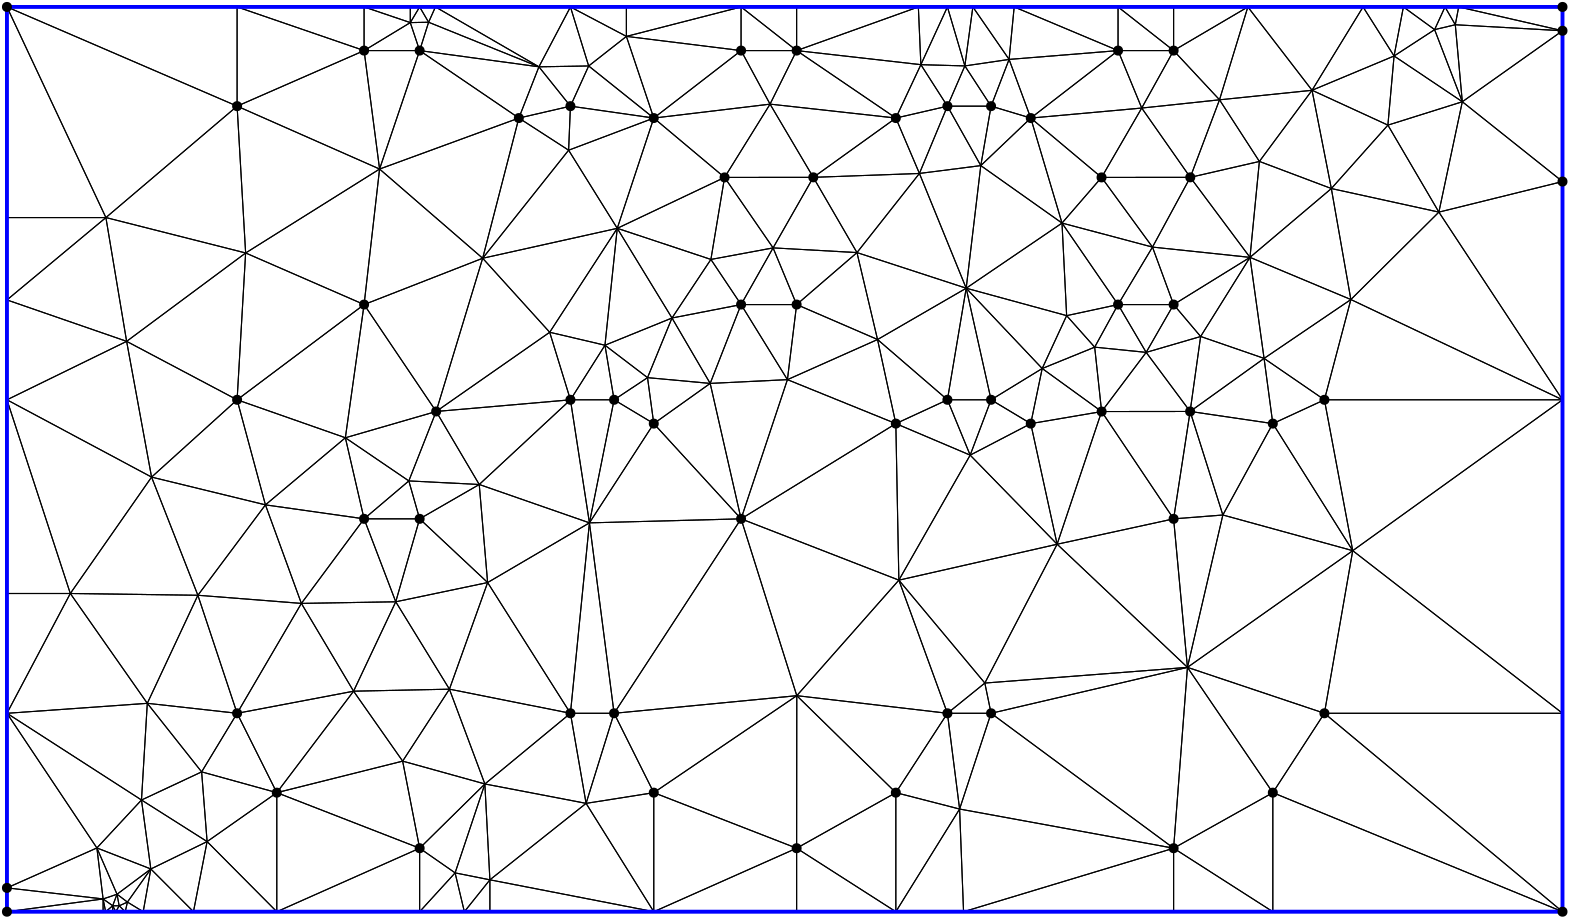 <?xml version="1.0"?>
<!DOCTYPE ipe SYSTEM "ipe.dtd">
<ipe version="70218" creator="Ipe 7.2.24">
<info created="D:20221020151441" modified="D:20221020151441"/>
<ipestyle name="basic">
<symbol name="mark/disk(sx)" transformations="translations">
<path fill="sym-stroke">
0.6 0 0 0.6 0 0 e
</path>
</symbol>
<anglesize name="22.5 deg" value="22.5"/>
<anglesize name="30 deg" value="30"/>
<anglesize name="45 deg" value="45"/>
<anglesize name="60 deg" value="60"/>
<anglesize name="90 deg" value="90"/>
<arrowsize name="large" value="10"/>
<arrowsize name="small" value="5"/>
<arrowsize name="tiny" value="3"/>
<color name="blue" value="0 0 1"/>
<color name="gray" value="0.745"/>
<color name="green" value="0 1 0"/>
<color name="red" value="1 0 0"/>
<color name="pink" value="1 0.753 0.796"/>
<pen name="heavier" value="0.8"/>
<pen name="fat" value="1.4"/>
<pen name="ultrafat" value="2"/>
<gridsize name="16 pts (~6 mm)" value="16"/>
<gridsize name="32 pts (~12 mm)" value="32"/>
<gridsize name="4 pts" value="4"/>
<gridsize name="8 pts (~3 mm)" value="8"/>
<opacity name="10%" value="0.1"/>
<opacity name="25%" value="0.25"/>
<opacity name="50%" value="0.5"/>
<opacity name="75%" value="0.75"/>
<symbolsize name="large" value="5"/>
<symbolsize name="small" value="2"/>
<symbolsize name="tiny" value="1.1"/>
<textsize name="huge" value="\huge"/>
<textsize name="large" value="\large"/>
<textsize name="small" value="\small"/>
<textsize name="tiny" value="	iny"/>
<tiling name="falling" angle="-60" step="4" width="1"/>
<tiling name="rising" angle="30" step="4" width="1"/>
</ipestyle>
<page>
<layer name="hull"/>
<layer name="constraints"/>
<layer name="triangulation"/>
<layer name="obtuse"/>
<layer name="blub"/>
<layer name="problems"/>
<view layers="hull constraints triangulation obtuse blub" active="triangulation"/>
<path layer="triangulation" stroke="black">
186.025 448.653 m 
164.571 436.286 l 
</path>
<path layer="triangulation" stroke="black">
164.571 436.286 m 
189.045 413.357 l 
</path>
<path layer="triangulation" stroke="black">
189.045 413.357 m 
186.025 448.653 l 
</path>
<path layer="triangulation" stroke="black">
144.571 513.429 m 
98.8571 479.143 l 
</path>
<path layer="triangulation" stroke="black">
98.8571 479.143 m 
137.831 465.478 l 
</path>
<path layer="triangulation" stroke="black">
137.831 465.478 m 
144.571 513.429 l 
</path>
<path layer="triangulation" stroke="black">
38.8113 409.416 m 
16 366.286 l 
</path>
<path layer="triangulation" stroke="black">
16 366.286 m 
66.5267 369.877 l 
</path>
<path layer="triangulation" stroke="black">
66.5267 369.877 m 
38.8113 409.416 l 
</path>
<path layer="triangulation" stroke="black">
225.696 434.843 m 
218.857 366.286 l 
</path>
<path layer="triangulation" stroke="black">
218.857 366.286 m 
234.571 366.286 l 
</path>
<path layer="triangulation" stroke="black">
234.571 366.286 m 
225.696 434.843 l 
</path>
<path layer="triangulation" stroke="black">
231.286 498.787 m 
234.571 479.143 l 
</path>
<path layer="triangulation" stroke="black">
234.571 479.143 m 
246.608 487.116 l 
</path>
<path layer="triangulation" stroke="black">
246.608 487.116 m 
231.286 498.787 l 
</path>
<path layer="triangulation" stroke="black">
144.571 604.857 m 
144.571 620.571 l 
</path>
<path layer="triangulation" stroke="black">
144.571 620.571 m 
98.8571 620.571 l 
</path>
<path layer="triangulation" stroke="black">
98.8571 620.571 m 
144.571 604.857 l 
</path>
<path layer="triangulation" stroke="black">
150.147 562.215 m 
187.259 530.101 l 
</path>
<path layer="triangulation" stroke="black">
187.259 530.101 m 
200.286 580.571 l 
</path>
<path layer="triangulation" stroke="black">
200.286 580.571 m 
150.147 562.215 l 
</path>
<path layer="triangulation" stroke="black">
363.727 620.571 m 
354.571 620.571 l 
</path>
<path layer="triangulation" stroke="black">
354.571 620.571 m 
360.851 599.344 l 
</path>
<path layer="triangulation" stroke="black">
360.851 599.344 m 
363.727 620.571 l 
</path>
<path layer="triangulation" stroke="black">
101.927 531.997 m 
150.147 562.215 l 
</path>
<path layer="triangulation" stroke="black">
150.147 562.215 m 
98.8571 584.857 l 
</path>
<path layer="triangulation" stroke="black">
98.8571 584.857 m 
101.927 531.997 l 
</path>
<path layer="triangulation" stroke="black">
164.571 604.857 m 
161.202 614.933 l 
</path>
<path layer="triangulation" stroke="black">
161.202 614.933 m 
144.571 604.857 l 
</path>
<path layer="triangulation" stroke="black">
144.571 604.857 m 
164.571 604.857 l 
</path>
<path layer="triangulation" stroke="black">
344.49 560.633 m 
306.286 559.229 l 
</path>
<path layer="triangulation" stroke="black">
306.286 559.229 m 
322.01 532.138 l 
</path>
<path layer="triangulation" stroke="black">
322.01 532.138 m 
344.49 560.633 l 
</path>
<path layer="triangulation" stroke="black">
248.857 337.714 m 
300.341 372.626 l 
</path>
<path layer="triangulation" stroke="black">
300.341 372.626 m 
234.571 366.286 l 
</path>
<path layer="triangulation" stroke="black">
234.571 366.286 m 
248.857 337.714 l 
</path>
<path layer="triangulation" stroke="black">
388.691 490.409 m 
361.327 519.317 l 
</path>
<path layer="triangulation" stroke="black">
361.327 519.317 m 
370.286 479.143 l 
</path>
<path layer="triangulation" stroke="black">
370.286 479.143 m 
388.691 490.409 l 
</path>
<path layer="triangulation" stroke="black">
280.286 604.857 m 
248.857 580.571 l 
</path>
<path layer="triangulation" stroke="black">
248.857 580.571 m 
290.717 585.583 l 
</path>
<path layer="triangulation" stroke="black">
290.717 585.583 m 
280.286 604.857 l 
</path>
<path layer="triangulation" stroke="black">
485.833 590.572 m 
504.201 620.571 l 
</path>
<path layer="triangulation" stroke="black">
504.201 620.571 m 
462.727 620.571 l 
</path>
<path layer="triangulation" stroke="black">
462.727 620.571 m 
485.833 590.572 l 
</path>
<path layer="triangulation" stroke="black">
322.01 532.138 m 
306.286 559.229 l 
</path>
<path layer="triangulation" stroke="black">
306.286 559.229 m 
291.809 533.832 l 
</path>
<path layer="triangulation" stroke="black">
291.809 533.832 m 
322.01 532.138 l 
</path>
<path layer="triangulation" stroke="black">
225.696 434.843 m 
189.045 413.357 l 
</path>
<path layer="triangulation" stroke="black">
189.045 413.357 m 
218.857 366.286 l 
</path>
<path layer="triangulation" stroke="black">
218.857 366.286 m 
225.696 434.843 l 
</path>
<path layer="triangulation" stroke="black">
336 580.571 m 
300.286 604.857 l 
</path>
<path layer="triangulation" stroke="black">
300.286 604.857 m 
290.717 585.583 l 
</path>
<path layer="triangulation" stroke="black">
290.717 585.583 m 
336 580.571 l 
</path>
<path layer="triangulation" stroke="black">
269.166 485.044 m 
248.857 470.571 l 
</path>
<path layer="triangulation" stroke="black">
248.857 470.571 m 
280.286 436.286 l 
</path>
<path layer="triangulation" stroke="black">
280.286 436.286 m 
269.166 485.044 l 
</path>
<path layer="triangulation" stroke="black">
300.341 372.626 m 
336 337.714 l 
</path>
<path layer="triangulation" stroke="black">
336 337.714 m 
354.571 366.286 l 
</path>
<path layer="triangulation" stroke="black">
354.571 366.286 m 
300.341 372.626 l 
</path>
<path layer="triangulation" stroke="black">
225.696 434.843 m 
234.571 479.143 l 
</path>
<path layer="triangulation" stroke="black">
234.571 479.143 m 
218.857 479.143 l 
</path>
<path layer="triangulation" stroke="black">
218.857 479.143 m 
225.696 434.843 l 
</path>
<path layer="triangulation" stroke="black">
428.392 534.116 m 
416 513.429 l 
</path>
<path layer="triangulation" stroke="black">
416 513.429 m 
436 513.429 l 
</path>
<path layer="triangulation" stroke="black">
436 513.429 m 
428.392 534.116 l 
</path>
<path layer="triangulation" stroke="black">
397.49 509.44 m 
395.823 542.764 l 
</path>
<path layer="triangulation" stroke="black">
395.823 542.764 m 
361.327 519.317 l 
</path>
<path layer="triangulation" stroke="black">
361.327 519.317 m 
397.49 509.44 l 
</path>
<path layer="triangulation" stroke="black">
235.713 540.874 m 
274.343 559.2 l 
</path>
<path layer="triangulation" stroke="black">
274.343 559.2 m 
248.857 580.571 l 
</path>
<path layer="triangulation" stroke="black">
248.857 580.571 m 
235.713 540.874 l 
</path>
<path layer="triangulation" stroke="black">
137.831 465.478 m 
144.571 436.286 l 
</path>
<path layer="triangulation" stroke="black">
144.571 436.286 m 
160.675 449.94 l 
</path>
<path layer="triangulation" stroke="black">
160.675 449.94 m 
137.831 465.478 l 
</path>
<path layer="triangulation" stroke="black">
50.6163 294.857 m 
51.5197 294.857 l 
</path>
<path layer="triangulation" stroke="black">
51.5197 294.857 m 
50.6163 299.445 l 
</path>
<path layer="triangulation" stroke="black">
50.6163 299.445 m 
50.6163 294.857 l 
</path>
<path layer="triangulation" stroke="black">
175.29 374.967 m 
218.857 366.286 l 
</path>
<path layer="triangulation" stroke="black">
218.857 366.286 m 
189.045 413.357 l 
</path>
<path layer="triangulation" stroke="black">
189.045 413.357 m 
175.29 374.967 l 
</path>
<path layer="triangulation" stroke="black">
64.4361 335.071 m 
86.0849 345.194 l 
</path>
<path layer="triangulation" stroke="black">
86.0849 345.194 m 
66.5267 369.877 l 
</path>
<path layer="triangulation" stroke="black">
66.5267 369.877 m 
64.4361 335.071 l 
</path>
<path layer="triangulation" stroke="black">
140.785 374.241 m 
155.968 406.43 l 
</path>
<path layer="triangulation" stroke="black">
155.968 406.43 m 
121.993 405.845 l 
</path>
<path layer="triangulation" stroke="black">
121.993 405.845 m 
140.785 374.241 l 
</path>
<path layer="triangulation" stroke="black">
358.957 331.813 m 
354.571 366.286 l 
</path>
<path layer="triangulation" stroke="black">
354.571 366.286 m 
336 337.714 l 
</path>
<path layer="triangulation" stroke="black">
336 337.714 m 
358.957 331.813 l 
</path>
<path layer="triangulation" stroke="black">
180.671 294.857 m 
177.337 308.835 l 
</path>
<path layer="triangulation" stroke="black">
177.337 308.835 m 
164.571 294.857 l 
</path>
<path layer="triangulation" stroke="black">
164.571 294.857 m 
180.671 294.857 l 
</path>
<path layer="triangulation" stroke="black">
296.971 486.397 m 
329.412 500.844 l 
</path>
<path layer="triangulation" stroke="black">
329.412 500.844 m 
300.286 513.429 l 
</path>
<path layer="triangulation" stroke="black">
300.286 513.429 m 
296.971 486.397 l 
</path>
<path layer="triangulation" stroke="black">
291.809 533.832 m 
306.286 559.229 l 
</path>
<path layer="triangulation" stroke="black">
306.286 559.229 m 
274.343 559.2 l 
</path>
<path layer="triangulation" stroke="black">
274.343 559.2 m 
291.809 533.832 l 
</path>
<path layer="triangulation" stroke="black">
336 337.714 m 
300.341 372.626 l 
</path>
<path layer="triangulation" stroke="black">
300.341 372.626 m 
300.286 317.714 l 
</path>
<path layer="triangulation" stroke="black">
300.286 317.714 m 
336 337.714 l 
</path>
<path layer="triangulation" stroke="black">
234.571 366.286 m 
218.857 366.286 l 
</path>
<path layer="triangulation" stroke="black">
218.857 366.286 m 
224.491 333.862 l 
</path>
<path layer="triangulation" stroke="black">
224.491 333.862 m 
234.571 366.286 l 
</path>
<path layer="triangulation" stroke="black">
160.675 449.94 m 
164.571 436.286 l 
</path>
<path layer="triangulation" stroke="black">
164.571 436.286 m 
186.025 448.653 l 
</path>
<path layer="triangulation" stroke="black">
186.025 448.653 m 
160.675 449.94 l 
</path>
<path layer="triangulation" stroke="black">
218.201 568.996 m 
200.286 580.571 l 
</path>
<path layer="triangulation" stroke="black">
200.286 580.571 m 
187.259 530.101 l 
</path>
<path layer="triangulation" stroke="black">
187.259 530.101 m 
218.201 568.996 l 
</path>
<path layer="triangulation" stroke="black">
180.671 294.857 m 
189.859 294.857 l 
</path>
<path layer="triangulation" stroke="black">
189.859 294.857 m 
189.859 306.334 l 
</path>
<path layer="triangulation" stroke="black">
189.859 306.334 m 
180.671 294.857 l 
</path>
<path layer="triangulation" stroke="black">
234.571 366.286 m 
280.286 436.286 l 
</path>
<path layer="triangulation" stroke="black">
280.286 436.286 m 
225.696 434.843 l 
</path>
<path layer="triangulation" stroke="black">
225.696 434.843 m 
234.571 366.286 l 
</path>
<path layer="triangulation" stroke="black">
170.514 474.943 m 
160.675 449.94 l 
</path>
<path layer="triangulation" stroke="black">
160.675 449.94 m 
186.025 448.653 l 
</path>
<path layer="triangulation" stroke="black">
186.025 448.653 m 
170.514 474.943 l 
</path>
<path layer="triangulation" stroke="black">
144.571 436.286 m 
121.993 405.845 l 
</path>
<path layer="triangulation" stroke="black">
121.993 405.845 m 
155.968 406.43 l 
</path>
<path layer="triangulation" stroke="black">
155.968 406.43 m 
144.571 436.286 l 
</path>
<path layer="triangulation" stroke="black">
48.3783 317.811 m 
55.6262 301.145 l 
</path>
<path layer="triangulation" stroke="black">
55.6262 301.145 m 
67.7983 310.239 l 
</path>
<path layer="triangulation" stroke="black">
67.7983 310.239 m 
48.3783 317.811 l 
</path>
<path layer="triangulation" stroke="black">
175.29 374.967 m 
158.452 349.064 l 
</path>
<path layer="triangulation" stroke="black">
158.452 349.064 m 
188.052 340.841 l 
</path>
<path layer="triangulation" stroke="black">
188.052 340.841 m 
175.29 374.967 l 
</path>
<path layer="triangulation" stroke="black">
211.387 503.456 m 
231.286 498.787 l 
</path>
<path layer="triangulation" stroke="black">
231.286 498.787 m 
235.713 540.874 l 
</path>
<path layer="triangulation" stroke="black">
235.713 540.874 m 
211.387 503.456 l 
</path>
<path layer="triangulation" stroke="black">
158.452 349.064 m 
140.785 374.241 l 
</path>
<path layer="triangulation" stroke="black">
140.785 374.241 m 
113.143 337.714 l 
</path>
<path layer="triangulation" stroke="black">
113.143 337.714 m 
158.452 349.064 l 
</path>
<path layer="triangulation" stroke="black">
101.927 531.997 m 
51.6222 544.745 l 
</path>
<path layer="triangulation" stroke="black">
51.6222 544.745 m 
59.0848 500.186 l 
</path>
<path layer="triangulation" stroke="black">
59.0848 500.186 m 
101.927 531.997 l 
</path>
<path layer="triangulation" stroke="black">
144.571 604.857 m 
150.147 562.215 l 
</path>
<path layer="triangulation" stroke="black">
150.147 562.215 m 
164.571 604.857 l 
</path>
<path layer="triangulation" stroke="black">
164.571 604.857 m 
144.571 604.857 l 
</path>
<path layer="triangulation" stroke="black">
211.387 503.456 m 
170.514 474.943 l 
</path>
<path layer="triangulation" stroke="black">
170.514 474.943 m 
218.857 479.143 l 
</path>
<path layer="triangulation" stroke="black">
218.857 479.143 m 
211.387 503.456 l 
</path>
<path layer="triangulation" stroke="black">
225.42 599.323 m 
218.857 584.857 l 
</path>
<path layer="triangulation" stroke="black">
218.857 584.857 m 
248.857 580.571 l 
</path>
<path layer="triangulation" stroke="black">
248.857 580.571 m 
225.42 599.323 l 
</path>
<path layer="triangulation" stroke="black">
231.286 498.787 m 
218.857 479.143 l 
</path>
<path layer="triangulation" stroke="black">
218.857 479.143 m 
234.571 479.143 l 
</path>
<path layer="triangulation" stroke="black">
234.571 479.143 m 
231.286 498.787 l 
</path>
<path layer="triangulation" stroke="black">
200.286 580.571 m 
207.51 599.017 l 
</path>
<path layer="triangulation" stroke="black">
207.51 599.017 m 
164.571 604.857 l 
</path>
<path layer="triangulation" stroke="black">
164.571 604.857 m 
200.286 580.571 l 
</path>
<path layer="triangulation" stroke="black">
436 620.571 m 
416 620.571 l 
</path>
<path layer="triangulation" stroke="black">
416 620.571 m 
436 604.857 l 
</path>
<path layer="triangulation" stroke="black">
436 604.857 m 
436 620.571 l 
</path>
<path layer="triangulation" stroke="black">
360.851 599.344 m 
345.011 599.788 l 
</path>
<path layer="triangulation" stroke="black">
345.011 599.788 m 
354.571 584.857 l 
</path>
<path layer="triangulation" stroke="black">
354.571 584.857 m 
360.851 599.344 l 
</path>
<path layer="triangulation" stroke="black">
290.717 585.583 m 
274.343 559.2 l 
</path>
<path layer="triangulation" stroke="black">
274.343 559.2 m 
306.286 559.229 l 
</path>
<path layer="triangulation" stroke="black">
306.286 559.229 m 
290.717 585.583 l 
</path>
<path layer="triangulation" stroke="black">
248.857 580.571 m 
274.343 559.2 l 
</path>
<path layer="triangulation" stroke="black">
274.343 559.2 m 
290.717 585.583 l 
</path>
<path layer="triangulation" stroke="black">
290.717 585.583 m 
248.857 580.571 l 
</path>
<path layer="triangulation" stroke="black">
376.772 601.683 m 
370.286 584.857 l 
</path>
<path layer="triangulation" stroke="black">
370.286 584.857 m 
384.571 580.571 l 
</path>
<path layer="triangulation" stroke="black">
384.571 580.571 m 
376.772 601.683 l 
</path>
<path layer="triangulation" stroke="black">
238.998 609.971 m 
248.857 580.571 l 
</path>
<path layer="triangulation" stroke="black">
248.857 580.571 m 
280.286 604.857 l 
</path>
<path layer="triangulation" stroke="black">
280.286 604.857 m 
238.998 609.971 l 
</path>
<path layer="triangulation" stroke="black">
280.286 620.571 m 
238.998 609.971 l 
</path>
<path layer="triangulation" stroke="black">
238.998 609.971 m 
280.286 604.857 l 
</path>
<path layer="triangulation" stroke="black">
280.286 604.857 m 
280.286 620.571 l 
</path>
<path layer="triangulation" stroke="black">
235.713 540.874 m 
218.201 568.996 l 
</path>
<path layer="triangulation" stroke="black">
218.201 568.996 m 
187.259 530.101 l 
</path>
<path layer="triangulation" stroke="black">
187.259 530.101 m 
235.713 540.874 l 
</path>
<path layer="triangulation" stroke="black">
269.166 485.044 m 
296.971 486.397 l 
</path>
<path layer="triangulation" stroke="black">
296.971 486.397 m 
280.286 513.429 l 
</path>
<path layer="triangulation" stroke="black">
280.286 513.429 m 
269.166 485.044 l 
</path>
<path layer="triangulation" stroke="black">
361.327 519.317 m 
395.823 542.764 l 
</path>
<path layer="triangulation" stroke="black">
395.823 542.764 m 
366.585 563.451 l 
</path>
<path layer="triangulation" stroke="black">
366.585 563.451 m 
361.327 519.317 l 
</path>
<path layer="triangulation" stroke="black">
269.424 529.675 m 
280.286 513.429 l 
</path>
<path layer="triangulation" stroke="black">
280.286 513.429 m 
291.809 533.832 l 
</path>
<path layer="triangulation" stroke="black">
291.809 533.832 m 
269.424 529.675 l 
</path>
<path layer="triangulation" stroke="black">
300.286 513.429 m 
291.809 533.832 l 
</path>
<path layer="triangulation" stroke="black">
291.809 533.832 m 
280.286 513.429 l 
</path>
<path layer="triangulation" stroke="black">
280.286 513.429 m 
300.286 513.429 l 
</path>
<path layer="triangulation" stroke="black">
428.392 534.116 m 
436 513.429 l 
</path>
<path layer="triangulation" stroke="black">
436 513.429 m 
463.493 530.422 l 
</path>
<path layer="triangulation" stroke="black">
463.493 530.422 m 
428.392 534.116 l 
</path>
<path layer="triangulation" stroke="black">
395.823 542.764 m 
410.057 559.2 l 
</path>
<path layer="triangulation" stroke="black">
410.057 559.2 m 
384.571 580.571 l 
</path>
<path layer="triangulation" stroke="black">
384.571 580.571 m 
395.823 542.764 l 
</path>
<path layer="triangulation" stroke="black">
410.086 474.914 m 
407.583 498.093 l 
</path>
<path layer="triangulation" stroke="black">
407.583 498.093 m 
388.691 490.409 l 
</path>
<path layer="triangulation" stroke="black">
388.691 490.409 m 
410.086 474.914 l 
</path>
<path layer="triangulation" stroke="black">
336 294.857 m 
336 337.714 l 
</path>
<path layer="triangulation" stroke="black">
336 337.714 m 
300.286 317.714 l 
</path>
<path layer="triangulation" stroke="black">
300.286 317.714 m 
336 294.857 l 
</path>
<path layer="triangulation" stroke="black">
416 604.857 m 
384.571 580.571 l 
</path>
<path layer="triangulation" stroke="black">
384.571 580.571 m 
424.522 584.176 l 
</path>
<path layer="triangulation" stroke="black">
424.522 584.176 m 
416 604.857 l 
</path>
<path layer="triangulation" stroke="black">
384.571 580.571 m 
366.585 563.451 l 
</path>
<path layer="triangulation" stroke="black">
366.585 563.451 m 
395.823 542.764 l 
</path>
<path layer="triangulation" stroke="black">
395.823 542.764 m 
384.571 580.571 l 
</path>
<path layer="triangulation" stroke="black">
366.585 563.451 m 
370.286 584.857 l 
</path>
<path layer="triangulation" stroke="black">
370.286 584.857 m 
354.571 584.857 l 
</path>
<path layer="triangulation" stroke="black">
354.571 584.857 m 
366.585 563.451 l 
</path>
<path layer="triangulation" stroke="black">
384.571 580.571 m 
410.057 559.2 l 
</path>
<path layer="triangulation" stroke="black">
410.057 559.2 m 
424.522 584.176 l 
</path>
<path layer="triangulation" stroke="black">
424.522 584.176 m 
384.571 580.571 l 
</path>
<path layer="triangulation" stroke="black">
378.604 620.571 m 
416 604.857 l 
</path>
<path layer="triangulation" stroke="black">
416 604.857 m 
416 620.571 l 
</path>
<path layer="triangulation" stroke="black">
416 620.571 m 
378.604 620.571 l 
</path>
<path layer="triangulation" stroke="black">
376.772 601.683 m 
384.571 580.571 l 
</path>
<path layer="triangulation" stroke="black">
384.571 580.571 m 
416 604.857 l 
</path>
<path layer="triangulation" stroke="black">
416 604.857 m 
376.772 601.683 l 
</path>
<path layer="triangulation" stroke="black">
424.522 584.176 m 
442 559.229 l 
</path>
<path layer="triangulation" stroke="black">
442 559.229 m 
452.524 587.142 l 
</path>
<path layer="triangulation" stroke="black">
452.524 587.142 m 
424.522 584.176 l 
</path>
<path layer="triangulation" stroke="black">
436 513.429 m 
416 513.429 l 
</path>
<path layer="triangulation" stroke="black">
416 513.429 m 
426.117 496.216 l 
</path>
<path layer="triangulation" stroke="black">
426.117 496.216 m 
436 513.429 l 
</path>
<path layer="triangulation" stroke="black">
537.407 614.161 m 
539.931 586.442 l 
</path>
<path layer="triangulation" stroke="black">
539.931 586.442 m 
576 612 l 
</path>
<path layer="triangulation" stroke="black">
576 612 m 
537.407 614.161 l 
</path>
<path layer="triangulation" stroke="black">
445.724 501.933 m 
436 513.429 l 
</path>
<path layer="triangulation" stroke="black">
436 513.429 m 
426.117 496.216 l 
</path>
<path layer="triangulation" stroke="black">
426.117 496.216 m 
445.724 501.933 l 
</path>
<path layer="triangulation" stroke="black">
492.782 555.193 m 
513.144 578.026 l 
</path>
<path layer="triangulation" stroke="black">
513.144 578.026 m 
485.833 590.572 l 
</path>
<path layer="triangulation" stroke="black">
485.833 590.572 m 
492.782 555.193 l 
</path>
<path layer="triangulation" stroke="black">
453.727 437.669 m 
471.714 470.571 l 
</path>
<path layer="triangulation" stroke="black">
471.714 470.571 m 
441.943 474.943 l 
</path>
<path layer="triangulation" stroke="black">
441.943 474.943 m 
453.727 437.669 l 
</path>
<path layer="triangulation" stroke="black">
499.809 515.237 m 
492.782 555.193 l 
</path>
<path layer="triangulation" stroke="black">
492.782 555.193 m 
463.493 530.422 l 
</path>
<path layer="triangulation" stroke="black">
463.493 530.422 m 
499.809 515.237 l 
</path>
<path layer="triangulation" stroke="black">
468.566 494.049 m 
441.943 474.943 l 
</path>
<path layer="triangulation" stroke="black">
441.943 474.943 m 
471.714 470.571 l 
</path>
<path layer="triangulation" stroke="black">
471.714 470.571 m 
468.566 494.049 l 
</path>
<path layer="triangulation" stroke="black">
362.757 459.221 m 
370.286 479.143 l 
</path>
<path layer="triangulation" stroke="black">
370.286 479.143 m 
354.571 479.143 l 
</path>
<path layer="triangulation" stroke="black">
354.571 479.143 m 
362.757 459.221 l 
</path>
<path layer="triangulation" stroke="black">
426.117 496.216 m 
410.086 474.914 l 
</path>
<path layer="triangulation" stroke="black">
410.086 474.914 m 
441.943 474.943 l 
</path>
<path layer="triangulation" stroke="black">
441.943 474.943 m 
426.117 496.216 l 
</path>
<path layer="triangulation" stroke="black">
337.088 414.216 m 
368.04 377.172 l 
</path>
<path layer="triangulation" stroke="black">
368.04 377.172 m 
394.067 427.15 l 
</path>
<path layer="triangulation" stroke="black">
394.067 427.15 m 
337.088 414.216 l 
</path>
<path layer="triangulation" stroke="black">
490.286 366.286 m 
500.482 424.829 l 
</path>
<path layer="triangulation" stroke="black">
500.482 424.829 m 
440.977 382.818 l 
</path>
<path layer="triangulation" stroke="black">
440.977 382.818 m 
490.286 366.286 l 
</path>
<path layer="triangulation" stroke="black">
441.943 474.943 m 
410.086 474.914 l 
</path>
<path layer="triangulation" stroke="black">
410.086 474.914 m 
436 436.286 l 
</path>
<path layer="triangulation" stroke="black">
436 436.286 m 
441.943 474.943 l 
</path>
<path layer="triangulation" stroke="black">
468.566 494.049 m 
471.714 470.571 l 
</path>
<path layer="triangulation" stroke="black">
471.714 470.571 m 
490.286 479.143 l 
</path>
<path layer="triangulation" stroke="black">
490.286 479.143 m 
468.566 494.049 l 
</path>
<path layer="triangulation" stroke="black">
441.943 474.943 m 
436 436.286 l 
</path>
<path layer="triangulation" stroke="black">
436 436.286 m 
453.727 437.669 l 
</path>
<path layer="triangulation" stroke="black">
453.727 437.669 m 
441.943 474.943 l 
</path>
<path layer="triangulation" stroke="black">
410.086 474.914 m 
384.571 470.571 l 
</path>
<path layer="triangulation" stroke="black">
384.571 470.571 m 
394.067 427.15 l 
</path>
<path layer="triangulation" stroke="black">
394.067 427.15 m 
410.086 474.914 l 
</path>
<path layer="triangulation" stroke="black">
407.583 498.093 m 
426.117 496.216 l 
</path>
<path layer="triangulation" stroke="black">
426.117 496.216 m 
416 513.429 l 
</path>
<path layer="triangulation" stroke="black">
416 513.429 m 
407.583 498.093 l 
</path>
<path layer="triangulation" stroke="black">
368.04 377.172 m 
354.571 366.286 l 
</path>
<path layer="triangulation" stroke="black">
354.571 366.286 m 
370.286 366.286 l 
</path>
<path layer="triangulation" stroke="black">
370.286 366.286 m 
368.04 377.172 l 
</path>
<path layer="triangulation" stroke="black">
337.088 414.216 m 
362.757 459.221 l 
</path>
<path layer="triangulation" stroke="black">
362.757 459.221 m 
336 470.571 l 
</path>
<path layer="triangulation" stroke="black">
336 470.571 m 
337.088 414.216 l 
</path>
<path layer="triangulation" stroke="black">
354.571 366.286 m 
368.04 377.172 l 
</path>
<path layer="triangulation" stroke="black">
368.04 377.172 m 
337.088 414.216 l 
</path>
<path layer="triangulation" stroke="black">
337.088 414.216 m 
354.571 366.286 l 
</path>
<path layer="triangulation" stroke="black">
329.412 500.844 m 
322.01 532.138 l 
</path>
<path layer="triangulation" stroke="black">
322.01 532.138 m 
300.286 513.429 l 
</path>
<path layer="triangulation" stroke="black">
300.286 513.429 m 
329.412 500.844 l 
</path>
<path layer="triangulation" stroke="black">
440.977 382.818 m 
370.286 366.286 l 
</path>
<path layer="triangulation" stroke="black">
370.286 366.286 m 
436 317.714 l 
</path>
<path layer="triangulation" stroke="black">
436 317.714 m 
440.977 382.818 l 
</path>
<path layer="triangulation" stroke="black">
370.286 366.286 m 
354.571 366.286 l 
</path>
<path layer="triangulation" stroke="black">
354.571 366.286 m 
358.957 331.813 l 
</path>
<path layer="triangulation" stroke="black">
358.957 331.813 m 
370.286 366.286 l 
</path>
<path layer="triangulation" stroke="black">
354.571 366.286 m 
337.088 414.216 l 
</path>
<path layer="triangulation" stroke="black">
337.088 414.216 m 
300.341 372.626 l 
</path>
<path layer="triangulation" stroke="black">
300.341 372.626 m 
354.571 366.286 l 
</path>
<path layer="triangulation" stroke="black">
471.714 337.714 m 
440.977 382.818 l 
</path>
<path layer="triangulation" stroke="black">
440.977 382.818 m 
436 317.714 l 
</path>
<path layer="triangulation" stroke="black">
436 317.714 m 
471.714 337.714 l 
</path>
<path layer="triangulation" stroke="black">
362.757 459.221 m 
384.571 470.571 l 
</path>
<path layer="triangulation" stroke="black">
384.571 470.571 m 
370.286 479.143 l 
</path>
<path layer="triangulation" stroke="black">
370.286 479.143 m 
362.757 459.221 l 
</path>
<path layer="triangulation" stroke="black">
500.482 424.829 m 
471.714 470.571 l 
</path>
<path layer="triangulation" stroke="black">
471.714 470.571 m 
453.727 437.669 l 
</path>
<path layer="triangulation" stroke="black">
453.727 437.669 m 
500.482 424.829 l 
</path>
<path layer="triangulation" stroke="black">
218.857 366.286 m 
188.052 340.841 l 
</path>
<path layer="triangulation" stroke="black">
188.052 340.841 m 
224.491 333.862 l 
</path>
<path layer="triangulation" stroke="black">
224.491 333.862 m 
218.857 366.286 l 
</path>
<path layer="triangulation" stroke="black">
576 366.286 m 
500.482 424.829 l 
</path>
<path layer="triangulation" stroke="black">
500.482 424.829 m 
490.286 366.286 l 
</path>
<path layer="triangulation" stroke="black">
490.286 366.286 m 
576 366.286 l 
</path>
<path layer="triangulation" stroke="black">
471.714 294.857 m 
436 317.714 l 
</path>
<path layer="triangulation" stroke="black">
436 317.714 m 
436 294.857 l 
</path>
<path layer="triangulation" stroke="black">
436 294.857 m 
471.714 294.857 l 
</path>
<path layer="triangulation" stroke="black">
490.286 366.286 m 
471.714 337.714 l 
</path>
<path layer="triangulation" stroke="black">
471.714 337.714 m 
576 294.857 l 
</path>
<path layer="triangulation" stroke="black">
576 294.857 m 
490.286 366.286 l 
</path>
<path layer="triangulation" stroke="black">
83.1467 294.857 m 
67.7983 310.239 l 
</path>
<path layer="triangulation" stroke="black">
67.7983 310.239 m 
65.0504 294.857 l 
</path>
<path layer="triangulation" stroke="black">
65.0504 294.857 m 
83.1467 294.857 l 
</path>
<path layer="triangulation" stroke="black">
113.143 294.857 m 
164.571 317.714 l 
</path>
<path layer="triangulation" stroke="black">
164.571 317.714 m 
113.143 337.714 l 
</path>
<path layer="triangulation" stroke="black">
113.143 337.714 m 
113.143 294.857 l 
</path>
<path layer="triangulation" stroke="black">
16 294.857 m 
50.6163 299.445 l 
</path>
<path layer="triangulation" stroke="black">
50.6163 299.445 m 
16 303.429 l 
</path>
<path layer="triangulation" stroke="black">
16 303.429 m 
16 294.857 l 
</path>
<path layer="triangulation" stroke="black">
56.3993 296.981 m 
55.1795 294.857 l 
</path>
<path layer="triangulation" stroke="black">
55.1795 294.857 m 
58.5927 294.857 l 
</path>
<path layer="triangulation" stroke="black">
58.5927 294.857 m 
56.3993 296.981 l 
</path>
<path layer="triangulation" stroke="black">
137.831 465.478 m 
109.054 441.319 l 
</path>
<path layer="triangulation" stroke="black">
109.054 441.319 m 
144.571 436.286 l 
</path>
<path layer="triangulation" stroke="black">
144.571 436.286 m 
137.831 465.478 l 
</path>
<path layer="triangulation" stroke="black">
300.286 604.857 m 
336 580.571 l 
</path>
<path layer="triangulation" stroke="black">
336 580.571 m 
345.011 599.788 l 
</path>
<path layer="triangulation" stroke="black">
345.011 599.788 m 
300.286 604.857 l 
</path>
<path layer="triangulation" stroke="black">
370.286 584.857 m 
366.585 563.451 l 
</path>
<path layer="triangulation" stroke="black">
366.585 563.451 m 
384.571 580.571 l 
</path>
<path layer="triangulation" stroke="black">
384.571 580.571 m 
370.286 584.857 l 
</path>
<path layer="triangulation" stroke="black">
354.571 584.857 m 
336 580.571 l 
</path>
<path layer="triangulation" stroke="black">
336 580.571 m 
344.49 560.633 l 
</path>
<path layer="triangulation" stroke="black">
344.49 560.633 m 
354.571 584.857 l 
</path>
<path layer="triangulation" stroke="black">
137.831 465.478 m 
160.675 449.94 l 
</path>
<path layer="triangulation" stroke="black">
160.675 449.94 m 
170.514 474.943 l 
</path>
<path layer="triangulation" stroke="black">
170.514 474.943 m 
137.831 465.478 l 
</path>
<path layer="triangulation" stroke="black">
144.571 436.286 m 
164.571 436.286 l 
</path>
<path layer="triangulation" stroke="black">
164.571 436.286 m 
160.675 449.94 l 
</path>
<path layer="triangulation" stroke="black">
160.675 449.94 m 
144.571 436.286 l 
</path>
<path layer="triangulation" stroke="black">
440.977 382.818 m 
394.067 427.15 l 
</path>
<path layer="triangulation" stroke="black">
394.067 427.15 m 
368.04 377.172 l 
</path>
<path layer="triangulation" stroke="black">
368.04 377.172 m 
440.977 382.818 l 
</path>
<path layer="triangulation" stroke="black">
394.067 427.15 m 
384.571 470.571 l 
</path>
<path layer="triangulation" stroke="black">
384.571 470.571 m 
362.757 459.221 l 
</path>
<path layer="triangulation" stroke="black">
362.757 459.221 m 
394.067 427.15 l 
</path>
<path layer="triangulation" stroke="black">
48.3783 317.811 m 
64.4361 335.071 l 
</path>
<path layer="triangulation" stroke="black">
64.4361 335.071 m 
16 366.286 l 
</path>
<path layer="triangulation" stroke="black">
16 366.286 m 
48.3783 317.811 l 
</path>
<path layer="triangulation" stroke="black">
54.0713 297.003 m 
54.0713 294.857 l 
</path>
<path layer="triangulation" stroke="black">
54.0713 294.857 m 
55.1795 294.857 l 
</path>
<path layer="triangulation" stroke="black">
55.1795 294.857 m 
54.0713 297.003 l 
</path>
<path layer="triangulation" stroke="black">
164.571 294.857 m 
164.571 317.714 l 
</path>
<path layer="triangulation" stroke="black">
164.571 317.714 m 
113.143 294.857 l 
</path>
<path layer="triangulation" stroke="black">
113.143 294.857 m 
164.571 294.857 l 
</path>
<path layer="triangulation" stroke="black">
224.491 333.862 m 
189.859 306.334 l 
</path>
<path layer="triangulation" stroke="black">
189.859 306.334 m 
248.857 294.857 l 
</path>
<path layer="triangulation" stroke="black">
248.857 294.857 m 
224.491 333.862 l 
</path>
<path layer="triangulation" stroke="black">
248.857 470.571 m 
246.608 487.116 l 
</path>
<path layer="triangulation" stroke="black">
246.608 487.116 m 
234.571 479.143 l 
</path>
<path layer="triangulation" stroke="black">
234.571 479.143 m 
248.857 470.571 l 
</path>
<path layer="triangulation" stroke="black">
248.857 470.571 m 
269.166 485.044 l 
</path>
<path layer="triangulation" stroke="black">
269.166 485.044 m 
246.608 487.116 l 
</path>
<path layer="triangulation" stroke="black">
246.608 487.116 m 
248.857 470.571 l 
</path>
<path layer="triangulation" stroke="black">
280.286 513.429 m 
269.424 529.675 l 
</path>
<path layer="triangulation" stroke="black">
269.424 529.675 m 
255.416 508.593 l 
</path>
<path layer="triangulation" stroke="black">
255.416 508.593 m 
280.286 513.429 l 
</path>
<path layer="triangulation" stroke="black">
187.259 530.101 m 
144.571 513.429 l 
</path>
<path layer="triangulation" stroke="black">
144.571 513.429 m 
170.514 474.943 l 
</path>
<path layer="triangulation" stroke="black">
170.514 474.943 m 
187.259 530.101 l 
</path>
<path layer="triangulation" stroke="black">
109.054 441.319 m 
121.993 405.845 l 
</path>
<path layer="triangulation" stroke="black">
121.993 405.845 m 
144.571 436.286 l 
</path>
<path layer="triangulation" stroke="black">
144.571 436.286 m 
109.054 441.319 l 
</path>
<path layer="triangulation" stroke="black">
109.054 441.319 m 
84.7362 408.774 l 
</path>
<path layer="triangulation" stroke="black">
84.7362 408.774 m 
121.993 405.845 l 
</path>
<path layer="triangulation" stroke="black">
121.993 405.845 m 
109.054 441.319 l 
</path>
<path layer="triangulation" stroke="black">
51.6222 544.745 m 
98.8571 584.857 l 
</path>
<path layer="triangulation" stroke="black">
98.8571 584.857 m 
16 620.571 l 
</path>
<path layer="triangulation" stroke="black">
16 620.571 m 
51.6222 544.745 l 
</path>
<path layer="triangulation" stroke="black">
59.0848 500.186 m 
51.6222 544.745 l 
</path>
<path layer="triangulation" stroke="black">
51.6222 544.745 m 
16 515.091 l 
</path>
<path layer="triangulation" stroke="black">
16 515.091 m 
59.0848 500.186 l 
</path>
<path layer="triangulation" stroke="black">
59.0848 500.186 m 
98.8571 479.143 l 
</path>
<path layer="triangulation" stroke="black">
98.8571 479.143 m 
101.927 531.997 l 
</path>
<path layer="triangulation" stroke="black">
101.927 531.997 m 
59.0848 500.186 l 
</path>
<path layer="triangulation" stroke="black">
167.796 615.061 m 
164.571 604.857 l 
</path>
<path layer="triangulation" stroke="black">
164.571 604.857 m 
207.51 599.017 l 
</path>
<path layer="triangulation" stroke="black">
207.51 599.017 m 
167.796 615.061 l 
</path>
<path layer="triangulation" stroke="black">
207.51 599.017 m 
200.286 580.571 l 
</path>
<path layer="triangulation" stroke="black">
200.286 580.571 m 
218.857 584.857 l 
</path>
<path layer="triangulation" stroke="black">
218.857 584.857 m 
207.51 599.017 l 
</path>
<path layer="triangulation" stroke="black">
170.259 620.571 m 
207.51 599.017 l 
</path>
<path layer="triangulation" stroke="black">
207.51 599.017 m 
218.857 620.571 l 
</path>
<path layer="triangulation" stroke="black">
218.857 620.571 m 
170.259 620.571 l 
</path>
<path layer="triangulation" stroke="black">
170.259 620.571 m 
167.796 615.061 l 
</path>
<path layer="triangulation" stroke="black">
167.796 615.061 m 
207.51 599.017 l 
</path>
<path layer="triangulation" stroke="black">
207.51 599.017 m 
170.259 620.571 l 
</path>
<path layer="triangulation" stroke="black">
235.713 540.874 m 
187.259 530.101 l 
</path>
<path layer="triangulation" stroke="black">
187.259 530.101 m 
211.387 503.456 l 
</path>
<path layer="triangulation" stroke="black">
211.387 503.456 m 
235.713 540.874 l 
</path>
<path layer="triangulation" stroke="black">
200.286 580.571 m 
164.571 604.857 l 
</path>
<path layer="triangulation" stroke="black">
164.571 604.857 m 
150.147 562.215 l 
</path>
<path layer="triangulation" stroke="black">
150.147 562.215 m 
200.286 580.571 l 
</path>
<path layer="triangulation" stroke="black">
344.49 560.633 m 
361.327 519.317 l 
</path>
<path layer="triangulation" stroke="black">
361.327 519.317 m 
366.585 563.451 l 
</path>
<path layer="triangulation" stroke="black">
366.585 563.451 m 
344.49 560.633 l 
</path>
<path layer="triangulation" stroke="black">
416 513.429 m 
428.392 534.116 l 
</path>
<path layer="triangulation" stroke="black">
428.392 534.116 m 
395.823 542.764 l 
</path>
<path layer="triangulation" stroke="black">
395.823 542.764 m 
416 513.429 l 
</path>
<path layer="triangulation" stroke="black">
360.851 599.344 m 
376.772 601.683 l 
</path>
<path layer="triangulation" stroke="black">
376.772 601.683 m 
363.727 620.571 l 
</path>
<path layer="triangulation" stroke="black">
363.727 620.571 m 
360.851 599.344 l 
</path>
<path layer="triangulation" stroke="black">
360.851 599.344 m 
370.286 584.857 l 
</path>
<path layer="triangulation" stroke="black">
370.286 584.857 m 
376.772 601.683 l 
</path>
<path layer="triangulation" stroke="black">
376.772 601.683 m 
360.851 599.344 l 
</path>
<path layer="triangulation" stroke="black">
300.286 620.571 m 
280.286 620.571 l 
</path>
<path layer="triangulation" stroke="black">
280.286 620.571 m 
300.286 604.857 l 
</path>
<path layer="triangulation" stroke="black">
300.286 604.857 m 
300.286 620.571 l 
</path>
<path layer="triangulation" stroke="black">
485.833 590.572 m 
515.363 602.912 l 
</path>
<path layer="triangulation" stroke="black">
515.363 602.912 m 
504.201 620.571 l 
</path>
<path layer="triangulation" stroke="black">
504.201 620.571 m 
485.833 590.572 l 
</path>
<path layer="triangulation" stroke="black">
533.701 620.571 m 
518.723 620.571 l 
</path>
<path layer="triangulation" stroke="black">
518.723 620.571 m 
529.957 612.404 l 
</path>
<path layer="triangulation" stroke="black">
529.957 612.404 m 
533.701 620.571 l 
</path>
<path layer="triangulation" stroke="black">
504.201 620.571 m 
515.363 602.912 l 
</path>
<path layer="triangulation" stroke="black">
515.363 602.912 m 
518.723 620.571 l 
</path>
<path layer="triangulation" stroke="black">
518.723 620.571 m 
504.201 620.571 l 
</path>
<path layer="triangulation" stroke="black">
539.931 586.442 m 
513.144 578.026 l 
</path>
<path layer="triangulation" stroke="black">
513.144 578.026 m 
531.496 546.71 l 
</path>
<path layer="triangulation" stroke="black">
531.496 546.71 m 
539.931 586.442 l 
</path>
<path layer="triangulation" stroke="black">
499.809 515.237 m 
463.493 530.422 l 
</path>
<path layer="triangulation" stroke="black">
463.493 530.422 m 
468.566 494.049 l 
</path>
<path layer="triangulation" stroke="black">
468.566 494.049 m 
499.809 515.237 l 
</path>
<path layer="triangulation" stroke="black">
442 559.229 m 
428.392 534.116 l 
</path>
<path layer="triangulation" stroke="black">
428.392 534.116 m 
463.493 530.422 l 
</path>
<path layer="triangulation" stroke="black">
463.493 530.422 m 
442 559.229 l 
</path>
<path layer="triangulation" stroke="black">
280.286 513.429 m 
296.971 486.397 l 
</path>
<path layer="triangulation" stroke="black">
296.971 486.397 m 
300.286 513.429 l 
</path>
<path layer="triangulation" stroke="black">
300.286 513.429 m 
280.286 513.429 l 
</path>
<path layer="triangulation" stroke="black">
344.49 560.633 m 
336 580.571 l 
</path>
<path layer="triangulation" stroke="black">
336 580.571 m 
306.286 559.229 l 
</path>
<path layer="triangulation" stroke="black">
306.286 559.229 m 
344.49 560.633 l 
</path>
<path layer="triangulation" stroke="black">
269.424 529.675 m 
291.809 533.832 l 
</path>
<path layer="triangulation" stroke="black">
291.809 533.832 m 
274.343 559.2 l 
</path>
<path layer="triangulation" stroke="black">
274.343 559.2 m 
269.424 529.675 l 
</path>
<path layer="triangulation" stroke="black">
300.286 513.429 m 
322.01 532.138 l 
</path>
<path layer="triangulation" stroke="black">
322.01 532.138 m 
291.809 533.832 l 
</path>
<path layer="triangulation" stroke="black">
291.809 533.832 m 
300.286 513.429 l 
</path>
<path layer="triangulation" stroke="black">
329.412 500.844 m 
361.327 519.317 l 
</path>
<path layer="triangulation" stroke="black">
361.327 519.317 m 
322.01 532.138 l 
</path>
<path layer="triangulation" stroke="black">
322.01 532.138 m 
329.412 500.844 l 
</path>
<path layer="triangulation" stroke="black">
354.571 479.143 m 
370.286 479.143 l 
</path>
<path layer="triangulation" stroke="black">
370.286 479.143 m 
361.327 519.317 l 
</path>
<path layer="triangulation" stroke="black">
361.327 519.317 m 
354.571 479.143 l 
</path>
<path layer="triangulation" stroke="black">
370.286 366.286 m 
440.977 382.818 l 
</path>
<path layer="triangulation" stroke="black">
440.977 382.818 m 
368.04 377.172 l 
</path>
<path layer="triangulation" stroke="black">
368.04 377.172 m 
370.286 366.286 l 
</path>
<path layer="triangulation" stroke="black">
436 436.286 m 
410.086 474.914 l 
</path>
<path layer="triangulation" stroke="black">
410.086 474.914 m 
394.067 427.15 l 
</path>
<path layer="triangulation" stroke="black">
394.067 427.15 m 
436 436.286 l 
</path>
<path layer="triangulation" stroke="black">
388.691 490.409 m 
397.49 509.44 l 
</path>
<path layer="triangulation" stroke="black">
397.49 509.44 m 
361.327 519.317 l 
</path>
<path layer="triangulation" stroke="black">
361.327 519.317 m 
388.691 490.409 l 
</path>
<path layer="triangulation" stroke="black">
416 513.429 m 
395.823 542.764 l 
</path>
<path layer="triangulation" stroke="black">
395.823 542.764 m 
397.49 509.44 l 
</path>
<path layer="triangulation" stroke="black">
397.49 509.44 m 
416 513.429 l 
</path>
<path layer="triangulation" stroke="black">
300.286 294.857 m 
336 294.857 l 
</path>
<path layer="triangulation" stroke="black">
336 294.857 m 
300.286 317.714 l 
</path>
<path layer="triangulation" stroke="black">
300.286 317.714 m 
300.286 294.857 l 
</path>
<path layer="triangulation" stroke="black">
51.5197 294.857 m 
54.0713 294.857 l 
</path>
<path layer="triangulation" stroke="black">
54.0713 294.857 m 
54.0713 297.003 l 
</path>
<path layer="triangulation" stroke="black">
54.0713 297.003 m 
51.5197 294.857 l 
</path>
<path layer="triangulation" stroke="black">
16 294.857 m 
50.6163 294.857 l 
</path>
<path layer="triangulation" stroke="black">
50.6163 294.857 m 
50.6163 299.445 l 
</path>
<path layer="triangulation" stroke="black">
50.6163 299.445 m 
16 294.857 l 
</path>
<path layer="triangulation" stroke="black">
50.6163 299.445 m 
54.0713 297.003 l 
</path>
<path layer="triangulation" stroke="black">
54.0713 297.003 m 
55.6262 301.145 l 
</path>
<path layer="triangulation" stroke="black">
55.6262 301.145 m 
50.6163 299.445 l 
</path>
<path layer="triangulation" stroke="black">
50.6163 299.445 m 
51.5197 294.857 l 
</path>
<path layer="triangulation" stroke="black">
51.5197 294.857 m 
54.0713 297.003 l 
</path>
<path layer="triangulation" stroke="black">
54.0713 297.003 m 
50.6163 299.445 l 
</path>
<path layer="triangulation" stroke="black">
83.1467 294.857 m 
88.0566 320.102 l 
</path>
<path layer="triangulation" stroke="black">
88.0566 320.102 m 
67.7983 310.239 l 
</path>
<path layer="triangulation" stroke="black">
67.7983 310.239 m 
83.1467 294.857 l 
</path>
<path layer="triangulation" stroke="black">
55.6262 301.145 m 
54.0713 297.003 l 
</path>
<path layer="triangulation" stroke="black">
54.0713 297.003 m 
56.3993 296.981 l 
</path>
<path layer="triangulation" stroke="black">
56.3993 296.981 m 
55.6262 301.145 l 
</path>
<path layer="triangulation" stroke="black">
55.6262 301.145 m 
56.3993 296.981 l 
</path>
<path layer="triangulation" stroke="black">
56.3993 296.981 m 
59.3675 298.317 l 
</path>
<path layer="triangulation" stroke="black">
59.3675 298.317 m 
55.6262 301.145 l 
</path>
<path layer="triangulation" stroke="black">
54.0713 297.003 m 
55.1795 294.857 l 
</path>
<path layer="triangulation" stroke="black">
55.1795 294.857 m 
56.3993 296.981 l 
</path>
<path layer="triangulation" stroke="black">
56.3993 296.981 m 
54.0713 297.003 l 
</path>
<path layer="triangulation" stroke="black">
59.3675 298.317 m 
56.3993 296.981 l 
</path>
<path layer="triangulation" stroke="black">
56.3993 296.981 m 
58.5927 294.857 l 
</path>
<path layer="triangulation" stroke="black">
58.5927 294.857 m 
59.3675 298.317 l 
</path>
<path layer="triangulation" stroke="black">
59.3675 298.317 m 
58.5927 294.857 l 
</path>
<path layer="triangulation" stroke="black">
58.5927 294.857 m 
65.0504 294.857 l 
</path>
<path layer="triangulation" stroke="black">
65.0504 294.857 m 
59.3675 298.317 l 
</path>
<path layer="triangulation" stroke="black">
224.491 333.862 m 
248.857 294.857 l 
</path>
<path layer="triangulation" stroke="black">
248.857 294.857 m 
248.857 337.714 l 
</path>
<path layer="triangulation" stroke="black">
248.857 337.714 m 
224.491 333.862 l 
</path>
<path layer="triangulation" stroke="black">
248.857 294.857 m 
300.286 317.714 l 
</path>
<path layer="triangulation" stroke="black">
300.286 317.714 m 
248.857 337.714 l 
</path>
<path layer="triangulation" stroke="black">
248.857 337.714 m 
248.857 294.857 l 
</path>
<path layer="triangulation" stroke="black">
248.857 294.857 m 
189.859 306.334 l 
</path>
<path layer="triangulation" stroke="black">
189.859 306.334 m 
189.859 294.857 l 
</path>
<path layer="triangulation" stroke="black">
189.859 294.857 m 
248.857 294.857 l 
</path>
<path layer="triangulation" stroke="black">
177.337 308.835 m 
180.671 294.857 l 
</path>
<path layer="triangulation" stroke="black">
180.671 294.857 m 
189.859 306.334 l 
</path>
<path layer="triangulation" stroke="black">
189.859 306.334 m 
177.337 308.835 l 
</path>
<path layer="triangulation" stroke="black">
188.052 340.841 m 
177.337 308.835 l 
</path>
<path layer="triangulation" stroke="black">
177.337 308.835 m 
189.859 306.334 l 
</path>
<path layer="triangulation" stroke="black">
189.859 306.334 m 
188.052 340.841 l 
</path>
<path layer="triangulation" stroke="black">
164.571 317.714 m 
164.571 294.857 l 
</path>
<path layer="triangulation" stroke="black">
164.571 294.857 m 
177.337 308.835 l 
</path>
<path layer="triangulation" stroke="black">
177.337 308.835 m 
164.571 317.714 l 
</path>
<path layer="triangulation" stroke="black">
113.143 337.714 m 
88.0566 320.102 l 
</path>
<path layer="triangulation" stroke="black">
88.0566 320.102 m 
113.143 294.857 l 
</path>
<path layer="triangulation" stroke="black">
113.143 294.857 m 
113.143 337.714 l 
</path>
<path layer="triangulation" stroke="black">
65.0504 294.857 m 
67.7983 310.239 l 
</path>
<path layer="triangulation" stroke="black">
67.7983 310.239 m 
59.3675 298.317 l 
</path>
<path layer="triangulation" stroke="black">
59.3675 298.317 m 
65.0504 294.857 l 
</path>
<path layer="triangulation" stroke="black">
113.143 294.857 m 
88.0566 320.102 l 
</path>
<path layer="triangulation" stroke="black">
88.0566 320.102 m 
83.1467 294.857 l 
</path>
<path layer="triangulation" stroke="black">
83.1467 294.857 m 
113.143 294.857 l 
</path>
<path layer="triangulation" stroke="black">
113.143 337.714 m 
98.8571 366.286 l 
</path>
<path layer="triangulation" stroke="black">
98.8571 366.286 m 
86.0849 345.194 l 
</path>
<path layer="triangulation" stroke="black">
86.0849 345.194 m 
113.143 337.714 l 
</path>
<path layer="triangulation" stroke="black">
158.452 349.064 m 
164.571 317.714 l 
</path>
<path layer="triangulation" stroke="black">
164.571 317.714 m 
188.052 340.841 l 
</path>
<path layer="triangulation" stroke="black">
188.052 340.841 m 
158.452 349.064 l 
</path>
<path layer="triangulation" stroke="black">
164.571 317.714 m 
177.337 308.835 l 
</path>
<path layer="triangulation" stroke="black">
177.337 308.835 m 
188.052 340.841 l 
</path>
<path layer="triangulation" stroke="black">
188.052 340.841 m 
164.571 317.714 l 
</path>
<path layer="triangulation" stroke="black">
234.571 366.286 m 
224.491 333.862 l 
</path>
<path layer="triangulation" stroke="black">
224.491 333.862 m 
248.857 337.714 l 
</path>
<path layer="triangulation" stroke="black">
248.857 337.714 m 
234.571 366.286 l 
</path>
<path layer="triangulation" stroke="black">
188.052 340.841 m 
189.859 306.334 l 
</path>
<path layer="triangulation" stroke="black">
189.859 306.334 m 
224.491 333.862 l 
</path>
<path layer="triangulation" stroke="black">
224.491 333.862 m 
188.052 340.841 l 
</path>
<path layer="triangulation" stroke="black">
140.785 374.241 m 
158.452 349.064 l 
</path>
<path layer="triangulation" stroke="black">
158.452 349.064 m 
175.29 374.967 l 
</path>
<path layer="triangulation" stroke="black">
175.29 374.967 m 
140.785 374.241 l 
</path>
<path layer="triangulation" stroke="black">
188.052 340.841 m 
218.857 366.286 l 
</path>
<path layer="triangulation" stroke="black">
218.857 366.286 m 
175.29 374.967 l 
</path>
<path layer="triangulation" stroke="black">
175.29 374.967 m 
188.052 340.841 l 
</path>
<path layer="triangulation" stroke="black">
155.968 406.43 m 
140.785 374.241 l 
</path>
<path layer="triangulation" stroke="black">
140.785 374.241 m 
175.29 374.967 l 
</path>
<path layer="triangulation" stroke="black">
175.29 374.967 m 
155.968 406.43 l 
</path>
<path layer="triangulation" stroke="black">
113.143 337.714 m 
164.571 317.714 l 
</path>
<path layer="triangulation" stroke="black">
164.571 317.714 m 
158.452 349.064 l 
</path>
<path layer="triangulation" stroke="black">
158.452 349.064 m 
113.143 337.714 l 
</path>
<path layer="triangulation" stroke="black">
98.8571 366.286 m 
140.785 374.241 l 
</path>
<path layer="triangulation" stroke="black">
140.785 374.241 m 
121.993 405.845 l 
</path>
<path layer="triangulation" stroke="black">
121.993 405.845 m 
98.8571 366.286 l 
</path>
<path layer="triangulation" stroke="black">
98.8571 366.286 m 
113.143 337.714 l 
</path>
<path layer="triangulation" stroke="black">
113.143 337.714 m 
140.785 374.241 l 
</path>
<path layer="triangulation" stroke="black">
140.785 374.241 m 
98.8571 366.286 l 
</path>
<path layer="triangulation" stroke="black">
50.6163 299.445 m 
55.6262 301.145 l 
</path>
<path layer="triangulation" stroke="black">
55.6262 301.145 m 
48.3783 317.811 l 
</path>
<path layer="triangulation" stroke="black">
48.3783 317.811 m 
50.6163 299.445 l 
</path>
<path layer="triangulation" stroke="black">
98.8571 366.286 m 
121.993 405.845 l 
</path>
<path layer="triangulation" stroke="black">
121.993 405.845 m 
84.7362 408.774 l 
</path>
<path layer="triangulation" stroke="black">
84.7362 408.774 m 
98.8571 366.286 l 
</path>
<path layer="triangulation" stroke="black">
113.143 337.714 m 
86.0849 345.194 l 
</path>
<path layer="triangulation" stroke="black">
86.0849 345.194 m 
88.0566 320.102 l 
</path>
<path layer="triangulation" stroke="black">
88.0566 320.102 m 
113.143 337.714 l 
</path>
<path layer="triangulation" stroke="black">
98.8571 366.286 m 
66.5267 369.877 l 
</path>
<path layer="triangulation" stroke="black">
66.5267 369.877 m 
86.0849 345.194 l 
</path>
<path layer="triangulation" stroke="black">
86.0849 345.194 m 
98.8571 366.286 l 
</path>
<path layer="triangulation" stroke="black">
59.3675 298.317 m 
67.7983 310.239 l 
</path>
<path layer="triangulation" stroke="black">
67.7983 310.239 m 
55.6262 301.145 l 
</path>
<path layer="triangulation" stroke="black">
55.6262 301.145 m 
59.3675 298.317 l 
</path>
<path layer="triangulation" stroke="black">
88.0566 320.102 m 
86.0849 345.194 l 
</path>
<path layer="triangulation" stroke="black">
86.0849 345.194 m 
64.4361 335.071 l 
</path>
<path layer="triangulation" stroke="black">
64.4361 335.071 m 
88.0566 320.102 l 
</path>
<path layer="triangulation" stroke="black">
50.6163 299.445 m 
48.3783 317.811 l 
</path>
<path layer="triangulation" stroke="black">
48.3783 317.811 m 
16 303.429 l 
</path>
<path layer="triangulation" stroke="black">
16 303.429 m 
50.6163 299.445 l 
</path>
<path layer="triangulation" stroke="black">
67.7983 310.239 m 
88.0566 320.102 l 
</path>
<path layer="triangulation" stroke="black">
88.0566 320.102 m 
64.4361 335.071 l 
</path>
<path layer="triangulation" stroke="black">
64.4361 335.071 m 
67.7983 310.239 l 
</path>
<path layer="triangulation" stroke="black">
16 366.286 m 
64.4361 335.071 l 
</path>
<path layer="triangulation" stroke="black">
64.4361 335.071 m 
66.5267 369.877 l 
</path>
<path layer="triangulation" stroke="black">
66.5267 369.877 m 
16 366.286 l 
</path>
<path layer="triangulation" stroke="black">
48.3783 317.811 m 
67.7983 310.239 l 
</path>
<path layer="triangulation" stroke="black">
67.7983 310.239 m 
64.4361 335.071 l 
</path>
<path layer="triangulation" stroke="black">
64.4361 335.071 m 
48.3783 317.811 l 
</path>
<path layer="triangulation" stroke="black">
48.3783 317.811 m 
16 366.286 l 
</path>
<path layer="triangulation" stroke="black">
16 366.286 m 
16 303.429 l 
</path>
<path layer="triangulation" stroke="black">
16 303.429 m 
48.3783 317.811 l 
</path>
<path layer="triangulation" stroke="black">
68.0646 451.315 m 
109.054 441.319 l 
</path>
<path layer="triangulation" stroke="black">
109.054 441.319 m 
98.8571 479.143 l 
</path>
<path layer="triangulation" stroke="black">
98.8571 479.143 m 
68.0646 451.315 l 
</path>
<path layer="triangulation" stroke="black">
38.8113 409.416 m 
16 409.416 l 
</path>
<path layer="triangulation" stroke="black">
16 409.416 m 
16 366.286 l 
</path>
<path layer="triangulation" stroke="black">
16 366.286 m 
38.8113 409.416 l 
</path>
<path layer="triangulation" stroke="black">
66.5267 369.877 m 
84.7362 408.774 l 
</path>
<path layer="triangulation" stroke="black">
84.7362 408.774 m 
38.8113 409.416 l 
</path>
<path layer="triangulation" stroke="black">
38.8113 409.416 m 
66.5267 369.877 l 
</path>
<path layer="triangulation" stroke="black">
66.5267 369.877 m 
98.8571 366.286 l 
</path>
<path layer="triangulation" stroke="black">
98.8571 366.286 m 
84.7362 408.774 l 
</path>
<path layer="triangulation" stroke="black">
84.7362 408.774 m 
66.5267 369.877 l 
</path>
<path layer="triangulation" stroke="black">
189.045 413.357 m 
155.968 406.43 l 
</path>
<path layer="triangulation" stroke="black">
155.968 406.43 m 
175.29 374.967 l 
</path>
<path layer="triangulation" stroke="black">
175.29 374.967 m 
189.045 413.357 l 
</path>
<path layer="triangulation" stroke="black">
164.571 436.286 m 
144.571 436.286 l 
</path>
<path layer="triangulation" stroke="black">
144.571 436.286 m 
155.968 406.43 l 
</path>
<path layer="triangulation" stroke="black">
155.968 406.43 m 
164.571 436.286 l 
</path>
<path layer="triangulation" stroke="black">
144.571 513.429 m 
137.831 465.478 l 
</path>
<path layer="triangulation" stroke="black">
137.831 465.478 m 
170.514 474.943 l 
</path>
<path layer="triangulation" stroke="black">
170.514 474.943 m 
144.571 513.429 l 
</path>
<path layer="triangulation" stroke="black">
98.8571 479.143 m 
109.054 441.319 l 
</path>
<path layer="triangulation" stroke="black">
109.054 441.319 m 
137.831 465.478 l 
</path>
<path layer="triangulation" stroke="black">
137.831 465.478 m 
98.8571 479.143 l 
</path>
<path layer="triangulation" stroke="black">
109.054 441.319 m 
68.0646 451.315 l 
</path>
<path layer="triangulation" stroke="black">
68.0646 451.315 m 
84.7362 408.774 l 
</path>
<path layer="triangulation" stroke="black">
84.7362 408.774 m 
109.054 441.319 l 
</path>
<path layer="triangulation" stroke="black">
68.0646 451.315 m 
59.0848 500.186 l 
</path>
<path layer="triangulation" stroke="black">
59.0848 500.186 m 
16 479.143 l 
</path>
<path layer="triangulation" stroke="black">
16 479.143 m 
68.0646 451.315 l 
</path>
<path layer="triangulation" stroke="black">
68.0646 451.315 m 
38.8113 409.416 l 
</path>
<path layer="triangulation" stroke="black">
38.8113 409.416 m 
84.7362 408.774 l 
</path>
<path layer="triangulation" stroke="black">
84.7362 408.774 m 
68.0646 451.315 l 
</path>
<path layer="triangulation" stroke="black">
68.0646 451.315 m 
16 479.143 l 
</path>
<path layer="triangulation" stroke="black">
16 479.143 m 
38.8113 409.416 l 
</path>
<path layer="triangulation" stroke="black">
38.8113 409.416 m 
68.0646 451.315 l 
</path>
<path layer="triangulation" stroke="black">
38.8113 409.416 m 
16 479.143 l 
</path>
<path layer="triangulation" stroke="black">
16 479.143 m 
16 409.416 l 
</path>
<path layer="triangulation" stroke="black">
16 409.416 m 
38.8113 409.416 l 
</path>
<path layer="triangulation" stroke="black">
68.0646 451.315 m 
98.8571 479.143 l 
</path>
<path layer="triangulation" stroke="black">
98.8571 479.143 m 
59.0848 500.186 l 
</path>
<path layer="triangulation" stroke="black">
59.0848 500.186 m 
68.0646 451.315 l 
</path>
<path layer="triangulation" stroke="black">
16 479.143 m 
59.0848 500.186 l 
</path>
<path layer="triangulation" stroke="black">
59.0848 500.186 m 
16 515.091 l 
</path>
<path layer="triangulation" stroke="black">
16 515.091 m 
16 479.143 l 
</path>
<path layer="triangulation" stroke="black">
98.8571 479.143 m 
144.571 513.429 l 
</path>
<path layer="triangulation" stroke="black">
144.571 513.429 m 
101.927 531.997 l 
</path>
<path layer="triangulation" stroke="black">
101.927 531.997 m 
98.8571 479.143 l 
</path>
<path layer="triangulation" stroke="black">
51.6222 544.745 m 
16 544.745 l 
</path>
<path layer="triangulation" stroke="black">
16 544.745 m 
16 515.091 l 
</path>
<path layer="triangulation" stroke="black">
16 515.091 m 
51.6222 544.745 l 
</path>
<path layer="triangulation" stroke="black">
51.6222 544.745 m 
16 620.571 l 
</path>
<path layer="triangulation" stroke="black">
16 620.571 m 
16 544.745 l 
</path>
<path layer="triangulation" stroke="black">
16 544.745 m 
51.6222 544.745 l 
</path>
<path layer="triangulation" stroke="black">
98.8571 584.857 m 
98.8571 620.571 l 
</path>
<path layer="triangulation" stroke="black">
98.8571 620.571 m 
16 620.571 l 
</path>
<path layer="triangulation" stroke="black">
16 620.571 m 
98.8571 584.857 l 
</path>
<path layer="triangulation" stroke="black">
98.8571 584.857 m 
144.571 604.857 l 
</path>
<path layer="triangulation" stroke="black">
144.571 604.857 m 
98.8571 620.571 l 
</path>
<path layer="triangulation" stroke="black">
98.8571 620.571 m 
98.8571 584.857 l 
</path>
<path layer="triangulation" stroke="black">
98.8571 584.857 m 
150.147 562.215 l 
</path>
<path layer="triangulation" stroke="black">
150.147 562.215 m 
144.571 604.857 l 
</path>
<path layer="triangulation" stroke="black">
144.571 604.857 m 
98.8571 584.857 l 
</path>
<path layer="triangulation" stroke="black">
144.571 513.429 m 
187.259 530.101 l 
</path>
<path layer="triangulation" stroke="black">
187.259 530.101 m 
150.147 562.215 l 
</path>
<path layer="triangulation" stroke="black">
150.147 562.215 m 
144.571 513.429 l 
</path>
<path layer="triangulation" stroke="black">
150.147 562.215 m 
101.927 531.997 l 
</path>
<path layer="triangulation" stroke="black">
101.927 531.997 m 
144.571 513.429 l 
</path>
<path layer="triangulation" stroke="black">
144.571 513.429 m 
150.147 562.215 l 
</path>
<path layer="triangulation" stroke="black">
98.8571 584.857 m 
51.6222 544.745 l 
</path>
<path layer="triangulation" stroke="black">
51.6222 544.745 m 
101.927 531.997 l 
</path>
<path layer="triangulation" stroke="black">
101.927 531.997 m 
98.8571 584.857 l 
</path>
<path layer="triangulation" stroke="black">
164.571 620.571 m 
161.202 614.933 l 
</path>
<path layer="triangulation" stroke="black">
161.202 614.933 m 
167.796 615.061 l 
</path>
<path layer="triangulation" stroke="black">
167.796 615.061 m 
164.571 620.571 l 
</path>
<path layer="triangulation" stroke="black">
144.571 620.571 m 
144.571 604.857 l 
</path>
<path layer="triangulation" stroke="black">
144.571 604.857 m 
161.202 614.933 l 
</path>
<path layer="triangulation" stroke="black">
161.202 614.933 m 
144.571 620.571 l 
</path>
<path layer="triangulation" stroke="black">
161.202 620.571 m 
161.202 614.933 l 
</path>
<path layer="triangulation" stroke="black">
161.202 614.933 m 
164.571 620.571 l 
</path>
<path layer="triangulation" stroke="black">
164.571 620.571 m 
161.202 620.571 l 
</path>
<path layer="triangulation" stroke="black">
144.571 620.571 m 
161.202 614.933 l 
</path>
<path layer="triangulation" stroke="black">
161.202 614.933 m 
161.202 620.571 l 
</path>
<path layer="triangulation" stroke="black">
161.202 620.571 m 
144.571 620.571 l 
</path>
<path layer="triangulation" stroke="black">
218.857 620.571 m 
207.51 599.017 l 
</path>
<path layer="triangulation" stroke="black">
207.51 599.017 m 
225.42 599.323 l 
</path>
<path layer="triangulation" stroke="black">
225.42 599.323 m 
218.857 620.571 l 
</path>
<path layer="triangulation" stroke="black">
164.571 620.571 m 
167.796 615.061 l 
</path>
<path layer="triangulation" stroke="black">
167.796 615.061 m 
170.259 620.571 l 
</path>
<path layer="triangulation" stroke="black">
170.259 620.571 m 
164.571 620.571 l 
</path>
<path layer="triangulation" stroke="black">
161.202 614.933 m 
164.571 604.857 l 
</path>
<path layer="triangulation" stroke="black">
164.571 604.857 m 
167.796 615.061 l 
</path>
<path layer="triangulation" stroke="black">
167.796 615.061 m 
161.202 614.933 l 
</path>
<path layer="triangulation" stroke="black">
218.857 620.571 m 
238.998 609.971 l 
</path>
<path layer="triangulation" stroke="black">
238.998 609.971 m 
238.998 620.571 l 
</path>
<path layer="triangulation" stroke="black">
238.998 620.571 m 
218.857 620.571 l 
</path>
<path layer="triangulation" stroke="black">
225.42 599.323 m 
248.857 580.571 l 
</path>
<path layer="triangulation" stroke="black">
248.857 580.571 m 
238.998 609.971 l 
</path>
<path layer="triangulation" stroke="black">
238.998 609.971 m 
225.42 599.323 l 
</path>
<path layer="triangulation" stroke="black">
255.416 508.593 m 
269.424 529.675 l 
</path>
<path layer="triangulation" stroke="black">
269.424 529.675 m 
235.713 540.874 l 
</path>
<path layer="triangulation" stroke="black">
235.713 540.874 m 
255.416 508.593 l 
</path>
<path layer="triangulation" stroke="black">
248.857 580.571 m 
218.857 584.857 l 
</path>
<path layer="triangulation" stroke="black">
218.857 584.857 m 
218.201 568.996 l 
</path>
<path layer="triangulation" stroke="black">
218.201 568.996 m 
248.857 580.571 l 
</path>
<path layer="triangulation" stroke="black">
218.857 620.571 m 
225.42 599.323 l 
</path>
<path layer="triangulation" stroke="black">
225.42 599.323 m 
238.998 609.971 l 
</path>
<path layer="triangulation" stroke="black">
238.998 609.971 m 
218.857 620.571 l 
</path>
<path layer="triangulation" stroke="black">
207.51 599.017 m 
218.857 584.857 l 
</path>
<path layer="triangulation" stroke="black">
218.857 584.857 m 
225.42 599.323 l 
</path>
<path layer="triangulation" stroke="black">
225.42 599.323 m 
207.51 599.017 l 
</path>
<path layer="triangulation" stroke="black">
248.857 580.571 m 
218.201 568.996 l 
</path>
<path layer="triangulation" stroke="black">
218.201 568.996 m 
235.713 540.874 l 
</path>
<path layer="triangulation" stroke="black">
235.713 540.874 m 
248.857 580.571 l 
</path>
<path layer="triangulation" stroke="black">
218.857 584.857 m 
200.286 580.571 l 
</path>
<path layer="triangulation" stroke="black">
200.286 580.571 m 
218.201 568.996 l 
</path>
<path layer="triangulation" stroke="black">
218.201 568.996 m 
218.857 584.857 l 
</path>
<path layer="triangulation" stroke="black">
218.857 479.143 m 
186.025 448.653 l 
</path>
<path layer="triangulation" stroke="black">
186.025 448.653 m 
225.696 434.843 l 
</path>
<path layer="triangulation" stroke="black">
225.696 434.843 m 
218.857 479.143 l 
</path>
<path layer="triangulation" stroke="black">
164.571 436.286 m 
155.968 406.43 l 
</path>
<path layer="triangulation" stroke="black">
155.968 406.43 m 
189.045 413.357 l 
</path>
<path layer="triangulation" stroke="black">
189.045 413.357 m 
164.571 436.286 l 
</path>
<path layer="triangulation" stroke="black">
225.696 434.843 m 
186.025 448.653 l 
</path>
<path layer="triangulation" stroke="black">
186.025 448.653 m 
189.045 413.357 l 
</path>
<path layer="triangulation" stroke="black">
189.045 413.357 m 
225.696 434.843 l 
</path>
<path layer="triangulation" stroke="black">
218.857 479.143 m 
170.514 474.943 l 
</path>
<path layer="triangulation" stroke="black">
170.514 474.943 m 
186.025 448.653 l 
</path>
<path layer="triangulation" stroke="black">
186.025 448.653 m 
218.857 479.143 l 
</path>
<path layer="triangulation" stroke="black">
170.514 474.943 m 
211.387 503.456 l 
</path>
<path layer="triangulation" stroke="black">
211.387 503.456 m 
187.259 530.101 l 
</path>
<path layer="triangulation" stroke="black">
187.259 530.101 m 
170.514 474.943 l 
</path>
<path layer="triangulation" stroke="black">
218.857 479.143 m 
231.286 498.787 l 
</path>
<path layer="triangulation" stroke="black">
231.286 498.787 m 
211.387 503.456 l 
</path>
<path layer="triangulation" stroke="black">
211.387 503.456 m 
218.857 479.143 l 
</path>
<path layer="triangulation" stroke="black">
248.857 470.571 m 
225.696 434.843 l 
</path>
<path layer="triangulation" stroke="black">
225.696 434.843 m 
280.286 436.286 l 
</path>
<path layer="triangulation" stroke="black">
280.286 436.286 m 
248.857 470.571 l 
</path>
<path layer="triangulation" stroke="black">
248.857 470.571 m 
234.571 479.143 l 
</path>
<path layer="triangulation" stroke="black">
234.571 479.143 m 
225.696 434.843 l 
</path>
<path layer="triangulation" stroke="black">
225.696 434.843 m 
248.857 470.571 l 
</path>
<path layer="triangulation" stroke="black">
361.327 519.317 m 
344.49 560.633 l 
</path>
<path layer="triangulation" stroke="black">
344.49 560.633 m 
322.01 532.138 l 
</path>
<path layer="triangulation" stroke="black">
322.01 532.138 m 
361.327 519.317 l 
</path>
<path layer="triangulation" stroke="black">
366.585 563.451 m 
354.571 584.857 l 
</path>
<path layer="triangulation" stroke="black">
354.571 584.857 m 
344.49 560.633 l 
</path>
<path layer="triangulation" stroke="black">
344.49 560.633 m 
366.585 563.451 l 
</path>
<path layer="triangulation" stroke="black">
416 604.857 m 
424.522 584.176 l 
</path>
<path layer="triangulation" stroke="black">
424.522 584.176 m 
436 604.857 l 
</path>
<path layer="triangulation" stroke="black">
436 604.857 m 
416 604.857 l 
</path>
<path layer="triangulation" stroke="black">
410.057 559.2 m 
442 559.229 l 
</path>
<path layer="triangulation" stroke="black">
442 559.229 m 
424.522 584.176 l 
</path>
<path layer="triangulation" stroke="black">
424.522 584.176 m 
410.057 559.2 l 
</path>
<path layer="triangulation" stroke="black">
410.057 559.2 m 
428.392 534.116 l 
</path>
<path layer="triangulation" stroke="black">
428.392 534.116 m 
442 559.229 l 
</path>
<path layer="triangulation" stroke="black">
442 559.229 m 
410.057 559.2 l 
</path>
<path layer="triangulation" stroke="black">
410.057 559.2 m 
395.823 542.764 l 
</path>
<path layer="triangulation" stroke="black">
395.823 542.764 m 
428.392 534.116 l 
</path>
<path layer="triangulation" stroke="black">
428.392 534.116 m 
410.057 559.2 l 
</path>
<path layer="triangulation" stroke="black">
345.011 599.788 m 
360.851 599.344 l 
</path>
<path layer="triangulation" stroke="black">
360.851 599.344 m 
354.571 620.571 l 
</path>
<path layer="triangulation" stroke="black">
354.571 620.571 m 
345.011 599.788 l 
</path>
<path layer="triangulation" stroke="black">
354.571 584.857 m 
370.286 584.857 l 
</path>
<path layer="triangulation" stroke="black">
370.286 584.857 m 
360.851 599.344 l 
</path>
<path layer="triangulation" stroke="black">
360.851 599.344 m 
354.571 584.857 l 
</path>
<path layer="triangulation" stroke="black">
344.107 620.571 m 
345.011 599.788 l 
</path>
<path layer="triangulation" stroke="black">
345.011 599.788 m 
354.571 620.571 l 
</path>
<path layer="triangulation" stroke="black">
354.571 620.571 m 
344.107 620.571 l 
</path>
<path layer="triangulation" stroke="black">
336 580.571 m 
354.571 584.857 l 
</path>
<path layer="triangulation" stroke="black">
354.571 584.857 m 
345.011 599.788 l 
</path>
<path layer="triangulation" stroke="black">
345.011 599.788 m 
336 580.571 l 
</path>
<path layer="triangulation" stroke="black">
336 580.571 m 
290.717 585.583 l 
</path>
<path layer="triangulation" stroke="black">
290.717 585.583 m 
306.286 559.229 l 
</path>
<path layer="triangulation" stroke="black">
306.286 559.229 m 
336 580.571 l 
</path>
<path layer="triangulation" stroke="black">
300.286 604.857 m 
280.286 604.857 l 
</path>
<path layer="triangulation" stroke="black">
280.286 604.857 m 
290.717 585.583 l 
</path>
<path layer="triangulation" stroke="black">
290.717 585.583 m 
300.286 604.857 l 
</path>
<path layer="triangulation" stroke="black">
300.286 604.857 m 
345.011 599.788 l 
</path>
<path layer="triangulation" stroke="black">
345.011 599.788 m 
344.107 620.571 l 
</path>
<path layer="triangulation" stroke="black">
344.107 620.571 m 
300.286 604.857 l 
</path>
<path layer="triangulation" stroke="black">
238.998 609.971 m 
280.286 620.571 l 
</path>
<path layer="triangulation" stroke="black">
280.286 620.571 m 
238.998 620.571 l 
</path>
<path layer="triangulation" stroke="black">
238.998 620.571 m 
238.998 609.971 l 
</path>
<path layer="triangulation" stroke="black">
280.286 604.857 m 
300.286 604.857 l 
</path>
<path layer="triangulation" stroke="black">
300.286 604.857 m 
280.286 620.571 l 
</path>
<path layer="triangulation" stroke="black">
280.286 620.571 m 
280.286 604.857 l 
</path>
<path layer="triangulation" stroke="black">
300.286 620.571 m 
300.286 604.857 l 
</path>
<path layer="triangulation" stroke="black">
300.286 604.857 m 
344.107 620.571 l 
</path>
<path layer="triangulation" stroke="black">
344.107 620.571 m 
300.286 620.571 l 
</path>
<path layer="triangulation" stroke="black">
378.604 620.571 m 
363.727 620.571 l 
</path>
<path layer="triangulation" stroke="black">
363.727 620.571 m 
376.772 601.683 l 
</path>
<path layer="triangulation" stroke="black">
376.772 601.683 m 
378.604 620.571 l 
</path>
<path layer="triangulation" stroke="black">
436 604.857 m 
416 620.571 l 
</path>
<path layer="triangulation" stroke="black">
416 620.571 m 
416 604.857 l 
</path>
<path layer="triangulation" stroke="black">
416 604.857 m 
436 604.857 l 
</path>
<path layer="triangulation" stroke="black">
416 604.857 m 
378.604 620.571 l 
</path>
<path layer="triangulation" stroke="black">
378.604 620.571 m 
376.772 601.683 l 
</path>
<path layer="triangulation" stroke="black">
376.772 601.683 m 
416 604.857 l 
</path>
<path layer="triangulation" stroke="black">
537.407 614.161 m 
533.701 620.571 l 
</path>
<path layer="triangulation" stroke="black">
533.701 620.571 m 
529.957 612.404 l 
</path>
<path layer="triangulation" stroke="black">
529.957 612.404 m 
537.407 614.161 l 
</path>
<path layer="triangulation" stroke="black">
518.723 620.571 m 
515.363 602.912 l 
</path>
<path layer="triangulation" stroke="black">
515.363 602.912 m 
529.957 612.404 l 
</path>
<path layer="triangulation" stroke="black">
529.957 612.404 m 
518.723 620.571 l 
</path>
<path layer="triangulation" stroke="black">
452.524 587.142 m 
436 604.857 l 
</path>
<path layer="triangulation" stroke="black">
436 604.857 m 
424.522 584.176 l 
</path>
<path layer="triangulation" stroke="black">
424.522 584.176 m 
452.524 587.142 l 
</path>
<path layer="triangulation" stroke="black">
436 620.571 m 
436 604.857 l 
</path>
<path layer="triangulation" stroke="black">
436 604.857 m 
462.727 620.571 l 
</path>
<path layer="triangulation" stroke="black">
462.727 620.571 m 
436 620.571 l 
</path>
<path layer="triangulation" stroke="black">
537.407 614.161 m 
538.626 620.571 l 
</path>
<path layer="triangulation" stroke="black">
538.626 620.571 m 
533.701 620.571 l 
</path>
<path layer="triangulation" stroke="black">
533.701 620.571 m 
537.407 614.161 l 
</path>
<path layer="triangulation" stroke="black">
576 620.571 m 
538.626 620.571 l 
</path>
<path layer="triangulation" stroke="black">
538.626 620.571 m 
576 612 l 
</path>
<path layer="triangulation" stroke="black">
576 612 m 
576 620.571 l 
</path>
<path layer="triangulation" stroke="black">
515.363 602.912 m 
539.931 586.442 l 
</path>
<path layer="triangulation" stroke="black">
539.931 586.442 m 
529.957 612.404 l 
</path>
<path layer="triangulation" stroke="black">
529.957 612.404 m 
515.363 602.912 l 
</path>
<path layer="triangulation" stroke="black">
576 612 m 
538.626 620.571 l 
</path>
<path layer="triangulation" stroke="black">
538.626 620.571 m 
537.407 614.161 l 
</path>
<path layer="triangulation" stroke="black">
537.407 614.161 m 
576 612 l 
</path>
<path layer="triangulation" stroke="black">
576 612 m 
539.931 586.442 l 
</path>
<path layer="triangulation" stroke="black">
539.931 586.442 m 
576 557.714 l 
</path>
<path layer="triangulation" stroke="black">
576 557.714 m 
576 612 l 
</path>
<path layer="triangulation" stroke="black">
537.407 614.161 m 
529.957 612.404 l 
</path>
<path layer="triangulation" stroke="black">
529.957 612.404 m 
539.931 586.442 l 
</path>
<path layer="triangulation" stroke="black">
539.931 586.442 m 
537.407 614.161 l 
</path>
<path layer="triangulation" stroke="black">
436 604.857 m 
452.524 587.142 l 
</path>
<path layer="triangulation" stroke="black">
452.524 587.142 m 
462.727 620.571 l 
</path>
<path layer="triangulation" stroke="black">
462.727 620.571 m 
436 604.857 l 
</path>
<path layer="triangulation" stroke="black">
466.878 564.957 m 
463.493 530.422 l 
</path>
<path layer="triangulation" stroke="black">
463.493 530.422 m 
492.782 555.193 l 
</path>
<path layer="triangulation" stroke="black">
492.782 555.193 m 
466.878 564.957 l 
</path>
<path layer="triangulation" stroke="black">
466.878 564.957 m 
452.524 587.142 l 
</path>
<path layer="triangulation" stroke="black">
452.524 587.142 m 
442 559.229 l 
</path>
<path layer="triangulation" stroke="black">
442 559.229 m 
466.878 564.957 l 
</path>
<path layer="triangulation" stroke="black">
485.833 590.572 m 
462.727 620.571 l 
</path>
<path layer="triangulation" stroke="black">
462.727 620.571 m 
452.524 587.142 l 
</path>
<path layer="triangulation" stroke="black">
452.524 587.142 m 
485.833 590.572 l 
</path>
<path layer="triangulation" stroke="black">
513.144 578.026 m 
492.782 555.193 l 
</path>
<path layer="triangulation" stroke="black">
492.782 555.193 m 
531.496 546.71 l 
</path>
<path layer="triangulation" stroke="black">
531.496 546.71 m 
513.144 578.026 l 
</path>
<path layer="triangulation" stroke="black">
485.833 590.572 m 
452.524 587.142 l 
</path>
<path layer="triangulation" stroke="black">
452.524 587.142 m 
466.878 564.957 l 
</path>
<path layer="triangulation" stroke="black">
466.878 564.957 m 
485.833 590.572 l 
</path>
<path layer="triangulation" stroke="black">
463.493 530.422 m 
466.878 564.957 l 
</path>
<path layer="triangulation" stroke="black">
466.878 564.957 m 
442 559.229 l 
</path>
<path layer="triangulation" stroke="black">
442 559.229 m 
463.493 530.422 l 
</path>
<path layer="triangulation" stroke="black">
492.782 555.193 m 
485.833 590.572 l 
</path>
<path layer="triangulation" stroke="black">
485.833 590.572 m 
466.878 564.957 l 
</path>
<path layer="triangulation" stroke="black">
466.878 564.957 m 
492.782 555.193 l 
</path>
<path layer="triangulation" stroke="black">
515.363 602.912 m 
513.144 578.026 l 
</path>
<path layer="triangulation" stroke="black">
513.144 578.026 m 
539.931 586.442 l 
</path>
<path layer="triangulation" stroke="black">
539.931 586.442 m 
515.363 602.912 l 
</path>
<path layer="triangulation" stroke="black">
515.363 602.912 m 
485.833 590.572 l 
</path>
<path layer="triangulation" stroke="black">
485.833 590.572 m 
513.144 578.026 l 
</path>
<path layer="triangulation" stroke="black">
513.144 578.026 m 
515.363 602.912 l 
</path>
<path layer="triangulation" stroke="black">
576 479.143 m 
531.496 546.71 l 
</path>
<path layer="triangulation" stroke="black">
531.496 546.71 m 
499.809 515.237 l 
</path>
<path layer="triangulation" stroke="black">
499.809 515.237 m 
576 479.143 l 
</path>
<path layer="triangulation" stroke="black">
576 557.714 m 
539.931 586.442 l 
</path>
<path layer="triangulation" stroke="black">
539.931 586.442 m 
531.496 546.71 l 
</path>
<path layer="triangulation" stroke="black">
531.496 546.71 m 
576 557.714 l 
</path>
<path layer="triangulation" stroke="black">
576 479.143 m 
499.809 515.237 l 
</path>
<path layer="triangulation" stroke="black">
499.809 515.237 m 
490.286 479.143 l 
</path>
<path layer="triangulation" stroke="black">
490.286 479.143 m 
576 479.143 l 
</path>
<path layer="triangulation" stroke="black">
531.496 546.71 m 
492.782 555.193 l 
</path>
<path layer="triangulation" stroke="black">
492.782 555.193 m 
499.809 515.237 l 
</path>
<path layer="triangulation" stroke="black">
499.809 515.237 m 
531.496 546.71 l 
</path>
<path layer="triangulation" stroke="black">
499.809 515.237 m 
468.566 494.049 l 
</path>
<path layer="triangulation" stroke="black">
468.566 494.049 m 
490.286 479.143 l 
</path>
<path layer="triangulation" stroke="black">
490.286 479.143 m 
499.809 515.237 l 
</path>
<path layer="triangulation" stroke="black">
463.493 530.422 m 
436 513.429 l 
</path>
<path layer="triangulation" stroke="black">
436 513.429 m 
445.724 501.933 l 
</path>
<path layer="triangulation" stroke="black">
445.724 501.933 m 
463.493 530.422 l 
</path>
<path layer="triangulation" stroke="black">
531.496 546.71 m 
576 479.143 l 
</path>
<path layer="triangulation" stroke="black">
576 479.143 m 
576 557.714 l 
</path>
<path layer="triangulation" stroke="black">
576 557.714 m 
531.496 546.71 l 
</path>
<path layer="triangulation" stroke="black">
576 366.286 m 
490.286 366.286 l 
</path>
<path layer="triangulation" stroke="black">
490.286 366.286 m 
576 294.857 l 
</path>
<path layer="triangulation" stroke="black">
576 294.857 m 
576 366.286 l 
</path>
<path layer="triangulation" stroke="black">
445.724 501.933 m 
426.117 496.216 l 
</path>
<path layer="triangulation" stroke="black">
426.117 496.216 m 
441.943 474.943 l 
</path>
<path layer="triangulation" stroke="black">
441.943 474.943 m 
445.724 501.933 l 
</path>
<path layer="triangulation" stroke="black">
416 513.429 m 
397.49 509.44 l 
</path>
<path layer="triangulation" stroke="black">
397.49 509.44 m 
407.583 498.093 l 
</path>
<path layer="triangulation" stroke="black">
407.583 498.093 m 
416 513.429 l 
</path>
<path layer="triangulation" stroke="black">
388.691 490.409 m 
407.583 498.093 l 
</path>
<path layer="triangulation" stroke="black">
407.583 498.093 m 
397.49 509.44 l 
</path>
<path layer="triangulation" stroke="black">
397.49 509.44 m 
388.691 490.409 l 
</path>
<path layer="triangulation" stroke="black">
410.086 474.914 m 
426.117 496.216 l 
</path>
<path layer="triangulation" stroke="black">
426.117 496.216 m 
407.583 498.093 l 
</path>
<path layer="triangulation" stroke="black">
407.583 498.093 m 
410.086 474.914 l 
</path>
<path layer="triangulation" stroke="black">
468.566 494.049 m 
445.724 501.933 l 
</path>
<path layer="triangulation" stroke="black">
445.724 501.933 m 
441.943 474.943 l 
</path>
<path layer="triangulation" stroke="black">
441.943 474.943 m 
468.566 494.049 l 
</path>
<path layer="triangulation" stroke="black">
468.566 494.049 m 
463.493 530.422 l 
</path>
<path layer="triangulation" stroke="black">
463.493 530.422 m 
445.724 501.933 l 
</path>
<path layer="triangulation" stroke="black">
445.724 501.933 m 
468.566 494.049 l 
</path>
<path layer="triangulation" stroke="black">
354.571 479.143 m 
329.412 500.844 l 
</path>
<path layer="triangulation" stroke="black">
329.412 500.844 m 
336 470.571 l 
</path>
<path layer="triangulation" stroke="black">
336 470.571 m 
354.571 479.143 l 
</path>
<path layer="triangulation" stroke="black">
354.571 479.143 m 
361.327 519.317 l 
</path>
<path layer="triangulation" stroke="black">
361.327 519.317 m 
329.412 500.844 l 
</path>
<path layer="triangulation" stroke="black">
329.412 500.844 m 
354.571 479.143 l 
</path>
<path layer="triangulation" stroke="black">
235.713 540.874 m 
269.424 529.675 l 
</path>
<path layer="triangulation" stroke="black">
269.424 529.675 m 
274.343 559.2 l 
</path>
<path layer="triangulation" stroke="black">
274.343 559.2 m 
235.713 540.874 l 
</path>
<path layer="triangulation" stroke="black">
235.713 540.874 m 
231.286 498.787 l 
</path>
<path layer="triangulation" stroke="black">
231.286 498.787 m 
255.416 508.593 l 
</path>
<path layer="triangulation" stroke="black">
255.416 508.593 m 
235.713 540.874 l 
</path>
<path layer="triangulation" stroke="black">
246.608 487.116 m 
255.416 508.593 l 
</path>
<path layer="triangulation" stroke="black">
255.416 508.593 m 
231.286 498.787 l 
</path>
<path layer="triangulation" stroke="black">
231.286 498.787 m 
246.608 487.116 l 
</path>
<path layer="triangulation" stroke="black">
246.608 487.116 m 
269.166 485.044 l 
</path>
<path layer="triangulation" stroke="black">
269.166 485.044 m 
255.416 508.593 l 
</path>
<path layer="triangulation" stroke="black">
255.416 508.593 m 
246.608 487.116 l 
</path>
<path layer="triangulation" stroke="black">
336 470.571 m 
296.971 486.397 l 
</path>
<path layer="triangulation" stroke="black">
296.971 486.397 m 
280.286 436.286 l 
</path>
<path layer="triangulation" stroke="black">
280.286 436.286 m 
336 470.571 l 
</path>
<path layer="triangulation" stroke="black">
280.286 513.429 m 
255.416 508.593 l 
</path>
<path layer="triangulation" stroke="black">
255.416 508.593 m 
269.166 485.044 l 
</path>
<path layer="triangulation" stroke="black">
269.166 485.044 m 
280.286 513.429 l 
</path>
<path layer="triangulation" stroke="black">
280.286 436.286 m 
296.971 486.397 l 
</path>
<path layer="triangulation" stroke="black">
296.971 486.397 m 
269.166 485.044 l 
</path>
<path layer="triangulation" stroke="black">
269.166 485.044 m 
280.286 436.286 l 
</path>
<path layer="triangulation" stroke="black">
336 470.571 m 
329.412 500.844 l 
</path>
<path layer="triangulation" stroke="black">
329.412 500.844 m 
296.971 486.397 l 
</path>
<path layer="triangulation" stroke="black">
296.971 486.397 m 
336 470.571 l 
</path>
<path layer="triangulation" stroke="black">
384.571 470.571 m 
388.691 490.409 l 
</path>
<path layer="triangulation" stroke="black">
388.691 490.409 m 
370.286 479.143 l 
</path>
<path layer="triangulation" stroke="black">
370.286 479.143 m 
384.571 470.571 l 
</path>
<path layer="triangulation" stroke="black">
384.571 470.571 m 
410.086 474.914 l 
</path>
<path layer="triangulation" stroke="black">
410.086 474.914 m 
388.691 490.409 l 
</path>
<path layer="triangulation" stroke="black">
388.691 490.409 m 
384.571 470.571 l 
</path>
<path layer="triangulation" stroke="black">
436 317.714 m 
358.957 331.813 l 
</path>
<path layer="triangulation" stroke="black">
358.957 331.813 m 
360.38 294.857 l 
</path>
<path layer="triangulation" stroke="black">
360.38 294.857 m 
436 317.714 l 
</path>
<path layer="triangulation" stroke="black">
436 317.714 m 
370.286 366.286 l 
</path>
<path layer="triangulation" stroke="black">
370.286 366.286 m 
358.957 331.813 l 
</path>
<path layer="triangulation" stroke="black">
358.957 331.813 m 
436 317.714 l 
</path>
<path layer="triangulation" stroke="black">
280.286 436.286 m 
337.088 414.216 l 
</path>
<path layer="triangulation" stroke="black">
337.088 414.216 m 
336 470.571 l 
</path>
<path layer="triangulation" stroke="black">
336 470.571 m 
280.286 436.286 l 
</path>
<path layer="triangulation" stroke="black">
280.286 436.286 m 
234.571 366.286 l 
</path>
<path layer="triangulation" stroke="black">
234.571 366.286 m 
300.341 372.626 l 
</path>
<path layer="triangulation" stroke="black">
300.341 372.626 m 
280.286 436.286 l 
</path>
<path layer="triangulation" stroke="black">
280.286 436.286 m 
300.341 372.626 l 
</path>
<path layer="triangulation" stroke="black">
300.341 372.626 m 
337.088 414.216 l 
</path>
<path layer="triangulation" stroke="black">
337.088 414.216 m 
280.286 436.286 l 
</path>
<path layer="triangulation" stroke="black">
248.857 337.714 m 
300.286 317.714 l 
</path>
<path layer="triangulation" stroke="black">
300.286 317.714 m 
300.341 372.626 l 
</path>
<path layer="triangulation" stroke="black">
300.341 372.626 m 
248.857 337.714 l 
</path>
<path layer="triangulation" stroke="black">
300.286 294.857 m 
300.286 317.714 l 
</path>
<path layer="triangulation" stroke="black">
300.286 317.714 m 
248.857 294.857 l 
</path>
<path layer="triangulation" stroke="black">
248.857 294.857 m 
300.286 294.857 l 
</path>
<path layer="triangulation" stroke="black">
336 294.857 m 
358.957 331.813 l 
</path>
<path layer="triangulation" stroke="black">
358.957 331.813 m 
336 337.714 l 
</path>
<path layer="triangulation" stroke="black">
336 337.714 m 
336 294.857 l 
</path>
<path layer="triangulation" stroke="black">
360.38 294.857 m 
358.957 331.813 l 
</path>
<path layer="triangulation" stroke="black">
358.957 331.813 m 
336 294.857 l 
</path>
<path layer="triangulation" stroke="black">
336 294.857 m 
360.38 294.857 l 
</path>
<path layer="triangulation" stroke="black">
436 294.857 m 
436 317.714 l 
</path>
<path layer="triangulation" stroke="black">
436 317.714 m 
360.38 294.857 l 
</path>
<path layer="triangulation" stroke="black">
360.38 294.857 m 
436 294.857 l 
</path>
<path layer="triangulation" stroke="black">
490.286 366.286 m 
440.977 382.818 l 
</path>
<path layer="triangulation" stroke="black">
440.977 382.818 m 
471.714 337.714 l 
</path>
<path layer="triangulation" stroke="black">
471.714 337.714 m 
490.286 366.286 l 
</path>
<path layer="triangulation" stroke="black">
436 436.286 m 
394.067 427.15 l 
</path>
<path layer="triangulation" stroke="black">
394.067 427.15 m 
440.977 382.818 l 
</path>
<path layer="triangulation" stroke="black">
440.977 382.818 m 
436 436.286 l 
</path>
<path layer="triangulation" stroke="black">
336 470.571 m 
362.757 459.221 l 
</path>
<path layer="triangulation" stroke="black">
362.757 459.221 m 
354.571 479.143 l 
</path>
<path layer="triangulation" stroke="black">
354.571 479.143 m 
336 470.571 l 
</path>
<path layer="triangulation" stroke="black">
337.088 414.216 m 
394.067 427.15 l 
</path>
<path layer="triangulation" stroke="black">
394.067 427.15 m 
362.757 459.221 l 
</path>
<path layer="triangulation" stroke="black">
362.757 459.221 m 
337.088 414.216 l 
</path>
<path layer="triangulation" stroke="black">
440.977 382.818 m 
453.727 437.669 l 
</path>
<path layer="triangulation" stroke="black">
453.727 437.669 m 
436 436.286 l 
</path>
<path layer="triangulation" stroke="black">
436 436.286 m 
440.977 382.818 l 
</path>
<path layer="triangulation" stroke="black">
440.977 382.818 m 
500.482 424.829 l 
</path>
<path layer="triangulation" stroke="black">
500.482 424.829 m 
453.727 437.669 l 
</path>
<path layer="triangulation" stroke="black">
453.727 437.669 m 
440.977 382.818 l 
</path>
<path layer="triangulation" stroke="black">
490.286 479.143 m 
500.482 424.829 l 
</path>
<path layer="triangulation" stroke="black">
500.482 424.829 m 
576 479.143 l 
</path>
<path layer="triangulation" stroke="black">
576 479.143 m 
490.286 479.143 l 
</path>
<path layer="triangulation" stroke="black">
490.286 479.143 m 
471.714 470.571 l 
</path>
<path layer="triangulation" stroke="black">
471.714 470.571 m 
500.482 424.829 l 
</path>
<path layer="triangulation" stroke="black">
500.482 424.829 m 
490.286 479.143 l 
</path>
<path layer="triangulation" stroke="black">
576 479.143 m 
500.482 424.829 l 
</path>
<path layer="triangulation" stroke="black">
500.482 424.829 m 
576 366.286 l 
</path>
<path layer="triangulation" stroke="black">
576 366.286 m 
576 479.143 l 
</path>
<path layer="triangulation" stroke="black">
471.714 337.714 m 
471.714 294.857 l 
</path>
<path layer="triangulation" stroke="black">
471.714 294.857 m 
576 294.857 l 
</path>
<path layer="triangulation" stroke="black">
576 294.857 m 
471.714 337.714 l 
</path>
<path layer="triangulation" stroke="black">
471.714 337.714 m 
436 317.714 l 
</path>
<path layer="triangulation" stroke="black">
436 317.714 m 
471.714 294.857 l 
</path>
<path layer="triangulation" stroke="black">
471.714 294.857 m 
471.714 337.714 l 
</path>
<path layer="hull" stroke="blue" pen="fat">
16 294.857 m 
576 294.857 l 
</path>
<path layer="hull" stroke="blue" pen="fat">
576 294.857 m 
576 620.571 l 
</path>
<path layer="hull" stroke="blue" pen="fat">
576 620.571 m 
16 620.571 l 
</path>
<path layer="hull" stroke="blue" pen="fat">
16 620.571 m 
16 294.857 l 
</path>
<use layer="points" name="mark/disk(sx)" pos="218.857 584.857" size="normal" stroke="black"/>
<use layer="points" name="mark/disk(sx)" pos="384.571 580.571" size="normal" stroke="black"/>
<use layer="points" name="mark/disk(sx)" pos="416 604.857" size="normal" stroke="black"/>
<use layer="points" name="mark/disk(sx)" pos="164.571 604.857" size="normal" stroke="black"/>
<use layer="points" name="mark/disk(sx)" pos="248.857 337.714" size="normal" stroke="black"/>
<use layer="points" name="mark/disk(sx)" pos="336 580.571" size="normal" stroke="black"/>
<use layer="points" name="mark/disk(sx)" pos="200.286 580.571" size="normal" stroke="black"/>
<use layer="points" name="mark/disk(sx)" pos="436 513.429" size="normal" stroke="black"/>
<use layer="points" name="mark/disk(sx)" pos="16 303.429" size="normal" stroke="black"/>
<use layer="points" name="mark/disk(sx)" pos="234.571 479.143" size="normal" stroke="black"/>
<use layer="points" name="mark/disk(sx)" pos="336 337.714" size="normal" stroke="black"/>
<use layer="points" name="mark/disk(sx)" pos="436 436.286" size="normal" stroke="black"/>
<use layer="points" name="mark/disk(sx)" pos="410.086 474.914" size="normal" stroke="black"/>
<use layer="points" name="mark/disk(sx)" pos="354.571 479.143" size="normal" stroke="black"/>
<use layer="points" name="mark/disk(sx)" pos="436 317.714" size="normal" stroke="black"/>
<use layer="points" name="mark/disk(sx)" pos="410.057 559.2" size="normal" stroke="black"/>
<use layer="points" name="mark/disk(sx)" pos="218.857 366.286" size="normal" stroke="black"/>
<use layer="points" name="mark/disk(sx)" pos="280.286 436.286" size="normal" stroke="black"/>
<use layer="points" name="mark/disk(sx)" pos="490.286 479.143" size="normal" stroke="black"/>
<use layer="points" name="mark/disk(sx)" pos="441.943 474.943" size="normal" stroke="black"/>
<use layer="points" name="mark/disk(sx)" pos="274.343 559.2" size="normal" stroke="black"/>
<use layer="points" name="mark/disk(sx)" pos="576 294.857" size="normal" stroke="black"/>
<use layer="points" name="mark/disk(sx)" pos="576 557.714" size="normal" stroke="black"/>
<use layer="points" name="mark/disk(sx)" pos="300.286 317.714" size="normal" stroke="black"/>
<use layer="points" name="mark/disk(sx)" pos="144.571 436.286" size="normal" stroke="black"/>
<use layer="points" name="mark/disk(sx)" pos="490.286 366.286" size="normal" stroke="black"/>
<use layer="points" name="mark/disk(sx)" pos="354.571 584.857" size="normal" stroke="black"/>
<use layer="points" name="mark/disk(sx)" pos="248.857 470.571" size="normal" stroke="black"/>
<use layer="points" name="mark/disk(sx)" pos="98.8571 366.286" size="normal" stroke="black"/>
<use layer="points" name="mark/disk(sx)" pos="248.857 580.571" size="normal" stroke="black"/>
<use layer="points" name="mark/disk(sx)" pos="370.286 479.143" size="normal" stroke="black"/>
<use layer="points" name="mark/disk(sx)" pos="370.286 366.286" size="normal" stroke="black"/>
<use layer="points" name="mark/disk(sx)" pos="436 604.857" size="normal" stroke="black"/>
<use layer="points" name="mark/disk(sx)" pos="280.286 513.429" size="normal" stroke="black"/>
<use layer="points" name="mark/disk(sx)" pos="144.571 604.857" size="normal" stroke="black"/>
<use layer="points" name="mark/disk(sx)" pos="170.514 474.943" size="normal" stroke="black"/>
<use layer="points" name="mark/disk(sx)" pos="300.286 604.857" size="normal" stroke="black"/>
<use layer="points" name="mark/disk(sx)" pos="98.8571 584.857" size="normal" stroke="black"/>
<use layer="points" name="mark/disk(sx)" pos="113.143 337.714" size="normal" stroke="black"/>
<use layer="points" name="mark/disk(sx)" pos="234.571 366.286" size="normal" stroke="black"/>
<use layer="points" name="mark/disk(sx)" pos="300.286 513.429" size="normal" stroke="black"/>
<use layer="points" name="mark/disk(sx)" pos="576 620.571" size="normal" stroke="black"/>
<use layer="points" name="mark/disk(sx)" pos="471.714 337.714" size="normal" stroke="black"/>
<use layer="points" name="mark/disk(sx)" pos="416 513.429" size="normal" stroke="black"/>
<use layer="points" name="mark/disk(sx)" pos="280.286 604.857" size="normal" stroke="black"/>
<use layer="points" name="mark/disk(sx)" pos="164.571 317.714" size="normal" stroke="black"/>
<use layer="points" name="mark/disk(sx)" pos="354.571 366.286" size="normal" stroke="black"/>
<use layer="points" name="mark/disk(sx)" pos="336 470.571" size="normal" stroke="black"/>
<use layer="points" name="mark/disk(sx)" pos="442 559.229" size="normal" stroke="black"/>
<use layer="points" name="mark/disk(sx)" pos="16 294.857" size="normal" stroke="black"/>
<use layer="points" name="mark/disk(sx)" pos="98.8571 479.143" size="normal" stroke="black"/>
<use layer="points" name="mark/disk(sx)" pos="144.571 513.429" size="normal" stroke="black"/>
<use layer="points" name="mark/disk(sx)" pos="306.286 559.229" size="normal" stroke="black"/>
<use layer="points" name="mark/disk(sx)" pos="576 612" size="normal" stroke="black"/>
<use layer="points" name="mark/disk(sx)" pos="164.571 436.286" size="normal" stroke="black"/>
<use layer="points" name="mark/disk(sx)" pos="16 620.571" size="normal" stroke="black"/>
<use layer="points" name="mark/disk(sx)" pos="471.714 470.571" size="normal" stroke="black"/>
<use layer="points" name="mark/disk(sx)" pos="218.857 479.143" size="normal" stroke="black"/>
<use layer="points" name="mark/disk(sx)" pos="384.571 470.571" size="normal" stroke="black"/>
<use layer="points" name="mark/disk(sx)" pos="370.286 584.857" size="normal" stroke="black"/>
</page>
</ipe>
